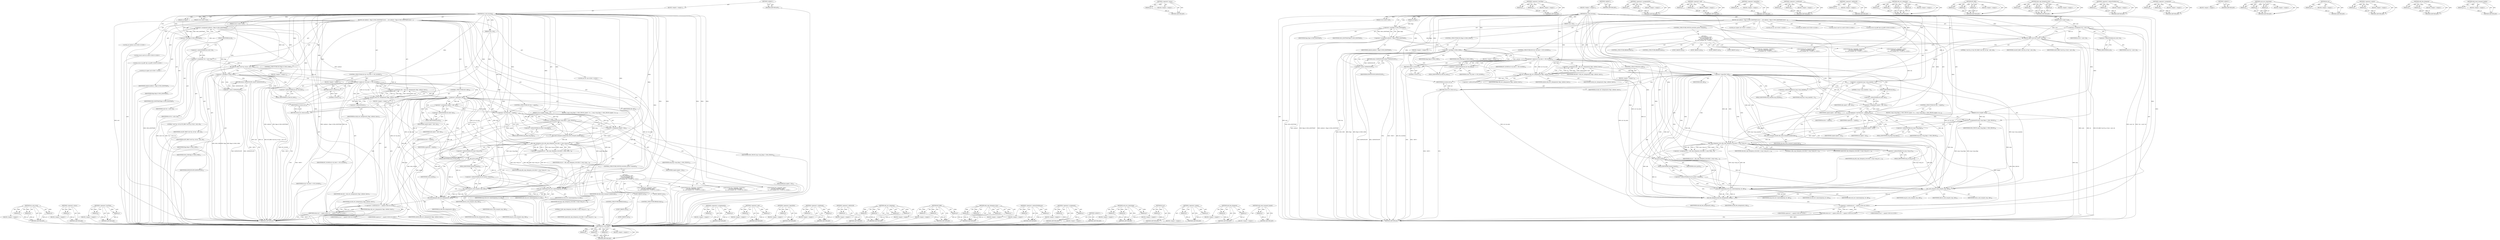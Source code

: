 digraph "skb_reset_transport_header" {
vulnerable_231 [label=<(METHOD,hci_sock_cmsg)>];
vulnerable_232 [label=<(PARAM,p1)>];
vulnerable_233 [label=<(PARAM,p2)>];
vulnerable_234 [label=<(PARAM,p3)>];
vulnerable_235 [label=<(BLOCK,&lt;empty&gt;,&lt;empty&gt;)>];
vulnerable_236 [label=<(METHOD_RETURN,ANY)>];
vulnerable_182 [label=<(METHOD,&lt;operator&gt;.minus)>];
vulnerable_183 [label=<(PARAM,p1)>];
vulnerable_184 [label=<(BLOCK,&lt;empty&gt;,&lt;empty&gt;)>];
vulnerable_185 [label=<(METHOD_RETURN,ANY)>];
vulnerable_206 [label=<(METHOD,&lt;operator&gt;.lessThan)>];
vulnerable_207 [label=<(PARAM,p1)>];
vulnerable_208 [label=<(PARAM,p2)>];
vulnerable_209 [label=<(BLOCK,&lt;empty&gt;,&lt;empty&gt;)>];
vulnerable_210 [label=<(METHOD_RETURN,ANY)>];
vulnerable_6 [label=<(METHOD,&lt;global&gt;)<SUB>1</SUB>>];
vulnerable_7 [label=<(BLOCK,&lt;empty&gt;,&lt;empty&gt;)<SUB>1</SUB>>];
vulnerable_8 [label=<(METHOD,hci_sock_recvmsg)<SUB>1</SUB>>];
vulnerable_9 [label=<(PARAM,struct kiocb *iocb)<SUB>1</SUB>>];
vulnerable_10 [label=<(PARAM,struct socket *sock)<SUB>1</SUB>>];
vulnerable_11 [label=<(PARAM,struct msghdr *msg)<SUB>2</SUB>>];
vulnerable_12 [label=<(PARAM,size_t len)<SUB>2</SUB>>];
vulnerable_13 [label=<(PARAM,int flags)<SUB>2</SUB>>];
vulnerable_14 [label=<(BLOCK,{
	int noblock = flags &amp; MSG_DONTWAIT;
	struct ...,{
	int noblock = flags &amp; MSG_DONTWAIT;
	struct ...)<SUB>3</SUB>>];
vulnerable_15 [label="<(LOCAL,int noblock: int)<SUB>4</SUB>>"];
vulnerable_16 [label=<(&lt;operator&gt;.assignment,noblock = flags &amp; MSG_DONTWAIT)<SUB>4</SUB>>];
vulnerable_17 [label=<(IDENTIFIER,noblock,noblock = flags &amp; MSG_DONTWAIT)<SUB>4</SUB>>];
vulnerable_18 [label=<(&lt;operator&gt;.and,flags &amp; MSG_DONTWAIT)<SUB>4</SUB>>];
vulnerable_19 [label=<(IDENTIFIER,flags,flags &amp; MSG_DONTWAIT)<SUB>4</SUB>>];
vulnerable_20 [label=<(IDENTIFIER,MSG_DONTWAIT,flags &amp; MSG_DONTWAIT)<SUB>4</SUB>>];
vulnerable_21 [label="<(LOCAL,struct sock* sk: sock*)<SUB>5</SUB>>"];
vulnerable_22 [label=<(&lt;operator&gt;.assignment,*sk = sock-&gt;sk)<SUB>5</SUB>>];
vulnerable_23 [label=<(IDENTIFIER,sk,*sk = sock-&gt;sk)<SUB>5</SUB>>];
vulnerable_24 [label=<(&lt;operator&gt;.indirectFieldAccess,sock-&gt;sk)<SUB>5</SUB>>];
vulnerable_25 [label=<(IDENTIFIER,sock,*sk = sock-&gt;sk)<SUB>5</SUB>>];
vulnerable_26 [label=<(FIELD_IDENTIFIER,sk,sk)<SUB>5</SUB>>];
vulnerable_27 [label="<(LOCAL,struct sk_buff* skb: sk_buff*)<SUB>6</SUB>>"];
vulnerable_28 [label="<(LOCAL,int copied: int)<SUB>7</SUB>>"];
vulnerable_29 [label="<(LOCAL,int err: int)<SUB>7</SUB>>"];
vulnerable_30 [label=<(BT_DBG,BT_DBG(&quot;sock %p, sk %p&quot;, sock, sk))<SUB>9</SUB>>];
vulnerable_31 [label=<(LITERAL,&quot;sock %p, sk %p&quot;,BT_DBG(&quot;sock %p, sk %p&quot;, sock, sk))<SUB>9</SUB>>];
vulnerable_32 [label=<(IDENTIFIER,sock,BT_DBG(&quot;sock %p, sk %p&quot;, sock, sk))<SUB>9</SUB>>];
vulnerable_33 [label=<(IDENTIFIER,sk,BT_DBG(&quot;sock %p, sk %p&quot;, sock, sk))<SUB>9</SUB>>];
vulnerable_34 [label=<(CONTROL_STRUCTURE,IF,if (flags &amp; (MSG_OOB)))<SUB>11</SUB>>];
vulnerable_35 [label=<(&lt;operator&gt;.and,flags &amp; (MSG_OOB))<SUB>11</SUB>>];
vulnerable_36 [label=<(IDENTIFIER,flags,flags &amp; (MSG_OOB))<SUB>11</SUB>>];
vulnerable_37 [label=<(IDENTIFIER,MSG_OOB,flags &amp; (MSG_OOB))<SUB>11</SUB>>];
vulnerable_38 [label=<(BLOCK,&lt;empty&gt;,&lt;empty&gt;)<SUB>12</SUB>>];
vulnerable_39 [label=<(RETURN,return -EOPNOTSUPP;,return -EOPNOTSUPP;)<SUB>12</SUB>>];
vulnerable_40 [label=<(&lt;operator&gt;.minus,-EOPNOTSUPP)<SUB>12</SUB>>];
vulnerable_41 [label=<(IDENTIFIER,EOPNOTSUPP,-EOPNOTSUPP)<SUB>12</SUB>>];
vulnerable_42 [label=<(CONTROL_STRUCTURE,IF,if (sk-&gt;sk_state == BT_CLOSED))<SUB>14</SUB>>];
vulnerable_43 [label=<(&lt;operator&gt;.equals,sk-&gt;sk_state == BT_CLOSED)<SUB>14</SUB>>];
vulnerable_44 [label=<(&lt;operator&gt;.indirectFieldAccess,sk-&gt;sk_state)<SUB>14</SUB>>];
vulnerable_45 [label=<(IDENTIFIER,sk,sk-&gt;sk_state == BT_CLOSED)<SUB>14</SUB>>];
vulnerable_46 [label=<(FIELD_IDENTIFIER,sk_state,sk_state)<SUB>14</SUB>>];
vulnerable_47 [label=<(IDENTIFIER,BT_CLOSED,sk-&gt;sk_state == BT_CLOSED)<SUB>14</SUB>>];
vulnerable_48 [label=<(BLOCK,&lt;empty&gt;,&lt;empty&gt;)<SUB>15</SUB>>];
vulnerable_49 [label=<(RETURN,return 0;,return 0;)<SUB>15</SUB>>];
vulnerable_50 [label=<(LITERAL,0,return 0;)<SUB>15</SUB>>];
vulnerable_51 [label=<(&lt;operator&gt;.assignment,skb = skb_recv_datagram(sk, flags, noblock, &amp;err))<SUB>17</SUB>>];
vulnerable_52 [label=<(IDENTIFIER,skb,skb = skb_recv_datagram(sk, flags, noblock, &amp;err))<SUB>17</SUB>>];
vulnerable_53 [label=<(skb_recv_datagram,skb_recv_datagram(sk, flags, noblock, &amp;err))<SUB>17</SUB>>];
vulnerable_54 [label=<(IDENTIFIER,sk,skb_recv_datagram(sk, flags, noblock, &amp;err))<SUB>17</SUB>>];
vulnerable_55 [label=<(IDENTIFIER,flags,skb_recv_datagram(sk, flags, noblock, &amp;err))<SUB>17</SUB>>];
vulnerable_56 [label=<(IDENTIFIER,noblock,skb_recv_datagram(sk, flags, noblock, &amp;err))<SUB>17</SUB>>];
vulnerable_57 [label=<(&lt;operator&gt;.addressOf,&amp;err)<SUB>17</SUB>>];
vulnerable_58 [label=<(IDENTIFIER,err,skb_recv_datagram(sk, flags, noblock, &amp;err))<SUB>17</SUB>>];
vulnerable_59 [label=<(CONTROL_STRUCTURE,IF,if (!skb))<SUB>18</SUB>>];
vulnerable_60 [label=<(&lt;operator&gt;.logicalNot,!skb)<SUB>18</SUB>>];
vulnerable_61 [label=<(IDENTIFIER,skb,!skb)<SUB>18</SUB>>];
vulnerable_62 [label=<(BLOCK,&lt;empty&gt;,&lt;empty&gt;)<SUB>19</SUB>>];
vulnerable_63 [label=<(RETURN,return err;,return err;)<SUB>19</SUB>>];
vulnerable_64 [label=<(IDENTIFIER,err,return err;)<SUB>19</SUB>>];
vulnerable_65 [label=<(&lt;operator&gt;.assignment,msg-&gt;msg_namelen = 0)<SUB>21</SUB>>];
vulnerable_66 [label=<(&lt;operator&gt;.indirectFieldAccess,msg-&gt;msg_namelen)<SUB>21</SUB>>];
vulnerable_67 [label=<(IDENTIFIER,msg,msg-&gt;msg_namelen = 0)<SUB>21</SUB>>];
vulnerable_68 [label=<(FIELD_IDENTIFIER,msg_namelen,msg_namelen)<SUB>21</SUB>>];
vulnerable_69 [label=<(LITERAL,0,msg-&gt;msg_namelen = 0)<SUB>21</SUB>>];
vulnerable_70 [label=<(&lt;operator&gt;.assignment,copied = skb-&gt;len)<SUB>22</SUB>>];
vulnerable_71 [label=<(IDENTIFIER,copied,copied = skb-&gt;len)<SUB>22</SUB>>];
vulnerable_72 [label=<(&lt;operator&gt;.indirectFieldAccess,skb-&gt;len)<SUB>22</SUB>>];
vulnerable_73 [label=<(IDENTIFIER,skb,copied = skb-&gt;len)<SUB>22</SUB>>];
vulnerable_74 [label=<(FIELD_IDENTIFIER,len,len)<SUB>22</SUB>>];
vulnerable_75 [label=<(CONTROL_STRUCTURE,IF,if (len &lt; copied))<SUB>23</SUB>>];
vulnerable_76 [label=<(&lt;operator&gt;.lessThan,len &lt; copied)<SUB>23</SUB>>];
vulnerable_77 [label=<(IDENTIFIER,len,len &lt; copied)<SUB>23</SUB>>];
vulnerable_78 [label=<(IDENTIFIER,copied,len &lt; copied)<SUB>23</SUB>>];
vulnerable_79 [label=<(BLOCK,{
 		msg-&gt;msg_flags |= MSG_TRUNC;
		copied = le...,{
 		msg-&gt;msg_flags |= MSG_TRUNC;
		copied = le...)<SUB>23</SUB>>];
vulnerable_80 [label=<(&lt;operators&gt;.assignmentOr,msg-&gt;msg_flags |= MSG_TRUNC)<SUB>24</SUB>>];
vulnerable_81 [label=<(&lt;operator&gt;.indirectFieldAccess,msg-&gt;msg_flags)<SUB>24</SUB>>];
vulnerable_82 [label=<(IDENTIFIER,msg,msg-&gt;msg_flags |= MSG_TRUNC)<SUB>24</SUB>>];
vulnerable_83 [label=<(FIELD_IDENTIFIER,msg_flags,msg_flags)<SUB>24</SUB>>];
vulnerable_84 [label=<(IDENTIFIER,MSG_TRUNC,msg-&gt;msg_flags |= MSG_TRUNC)<SUB>24</SUB>>];
vulnerable_85 [label=<(&lt;operator&gt;.assignment,copied = len)<SUB>25</SUB>>];
vulnerable_86 [label=<(IDENTIFIER,copied,copied = len)<SUB>25</SUB>>];
vulnerable_87 [label=<(IDENTIFIER,len,copied = len)<SUB>25</SUB>>];
vulnerable_88 [label=<(skb_reset_transport_header,skb_reset_transport_header(skb))<SUB>28</SUB>>];
vulnerable_89 [label=<(IDENTIFIER,skb,skb_reset_transport_header(skb))<SUB>28</SUB>>];
vulnerable_90 [label=<(&lt;operator&gt;.assignment,err = skb_copy_datagram_iovec(skb, 0, msg-&gt;msg_...)<SUB>29</SUB>>];
vulnerable_91 [label=<(IDENTIFIER,err,err = skb_copy_datagram_iovec(skb, 0, msg-&gt;msg_...)<SUB>29</SUB>>];
vulnerable_92 [label=<(skb_copy_datagram_iovec,skb_copy_datagram_iovec(skb, 0, msg-&gt;msg_iov, c...)<SUB>29</SUB>>];
vulnerable_93 [label=<(IDENTIFIER,skb,skb_copy_datagram_iovec(skb, 0, msg-&gt;msg_iov, c...)<SUB>29</SUB>>];
vulnerable_94 [label=<(LITERAL,0,skb_copy_datagram_iovec(skb, 0, msg-&gt;msg_iov, c...)<SUB>29</SUB>>];
vulnerable_95 [label=<(&lt;operator&gt;.indirectFieldAccess,msg-&gt;msg_iov)<SUB>29</SUB>>];
vulnerable_96 [label=<(IDENTIFIER,msg,skb_copy_datagram_iovec(skb, 0, msg-&gt;msg_iov, c...)<SUB>29</SUB>>];
vulnerable_97 [label=<(FIELD_IDENTIFIER,msg_iov,msg_iov)<SUB>29</SUB>>];
vulnerable_98 [label=<(IDENTIFIER,copied,skb_copy_datagram_iovec(skb, 0, msg-&gt;msg_iov, c...)<SUB>29</SUB>>];
vulnerable_99 [label=<(CONTROL_STRUCTURE,SWITCH,switch(hci_pi(sk)-&gt;channel))<SUB>31</SUB>>];
vulnerable_100 [label=<(&lt;operator&gt;.indirectFieldAccess,hci_pi(sk)-&gt;channel)<SUB>31</SUB>>];
vulnerable_101 [label=<(hci_pi,hci_pi(sk))<SUB>31</SUB>>];
vulnerable_102 [label=<(IDENTIFIER,sk,hci_pi(sk))<SUB>31</SUB>>];
vulnerable_103 [label=<(FIELD_IDENTIFIER,channel,channel)<SUB>31</SUB>>];
vulnerable_104 [label="<(BLOCK,{
	case HCI_CHANNEL_RAW:
		hci_sock_cmsg(sk, ms...,{
	case HCI_CHANNEL_RAW:
		hci_sock_cmsg(sk, ms...)<SUB>31</SUB>>"];
vulnerable_105 [label=<(JUMP_TARGET,case)<SUB>32</SUB>>];
vulnerable_106 [label="<(IDENTIFIER,HCI_CHANNEL_RAW,{
	case HCI_CHANNEL_RAW:
		hci_sock_cmsg(sk, ms...)<SUB>32</SUB>>"];
vulnerable_107 [label=<(hci_sock_cmsg,hci_sock_cmsg(sk, msg, skb))<SUB>33</SUB>>];
vulnerable_108 [label=<(IDENTIFIER,sk,hci_sock_cmsg(sk, msg, skb))<SUB>33</SUB>>];
vulnerable_109 [label=<(IDENTIFIER,msg,hci_sock_cmsg(sk, msg, skb))<SUB>33</SUB>>];
vulnerable_110 [label=<(IDENTIFIER,skb,hci_sock_cmsg(sk, msg, skb))<SUB>33</SUB>>];
vulnerable_111 [label=<(CONTROL_STRUCTURE,BREAK,break;)<SUB>34</SUB>>];
vulnerable_112 [label=<(JUMP_TARGET,case)<SUB>35</SUB>>];
vulnerable_113 [label="<(IDENTIFIER,HCI_CHANNEL_USER,{
	case HCI_CHANNEL_RAW:
		hci_sock_cmsg(sk, ms...)<SUB>35</SUB>>"];
vulnerable_114 [label=<(JUMP_TARGET,case)<SUB>36</SUB>>];
vulnerable_115 [label="<(IDENTIFIER,HCI_CHANNEL_CONTROL,{
	case HCI_CHANNEL_RAW:
		hci_sock_cmsg(sk, ms...)<SUB>36</SUB>>"];
vulnerable_116 [label=<(JUMP_TARGET,case)<SUB>37</SUB>>];
vulnerable_117 [label="<(IDENTIFIER,HCI_CHANNEL_MONITOR,{
	case HCI_CHANNEL_RAW:
		hci_sock_cmsg(sk, ms...)<SUB>37</SUB>>"];
vulnerable_118 [label=<(sock_recv_timestamp,sock_recv_timestamp(msg, sk, skb))<SUB>38</SUB>>];
vulnerable_119 [label=<(IDENTIFIER,msg,sock_recv_timestamp(msg, sk, skb))<SUB>38</SUB>>];
vulnerable_120 [label=<(IDENTIFIER,sk,sock_recv_timestamp(msg, sk, skb))<SUB>38</SUB>>];
vulnerable_121 [label=<(IDENTIFIER,skb,sock_recv_timestamp(msg, sk, skb))<SUB>38</SUB>>];
vulnerable_122 [label=<(CONTROL_STRUCTURE,BREAK,break;)<SUB>39</SUB>>];
vulnerable_123 [label=<(skb_free_datagram,skb_free_datagram(sk, skb))<SUB>42</SUB>>];
vulnerable_124 [label=<(IDENTIFIER,sk,skb_free_datagram(sk, skb))<SUB>42</SUB>>];
vulnerable_125 [label=<(IDENTIFIER,skb,skb_free_datagram(sk, skb))<SUB>42</SUB>>];
vulnerable_126 [label="<(RETURN,return err ? : copied;,return err ? : copied;)<SUB>44</SUB>>"];
vulnerable_127 [label="<(&lt;operator&gt;.conditional,err ? : copied)<SUB>44</SUB>>"];
vulnerable_128 [label="<(IDENTIFIER,err,err ? : copied)<SUB>44</SUB>>"];
vulnerable_129 [label="<(IDENTIFIER,copied,err ? : copied)<SUB>44</SUB>>"];
vulnerable_130 [label=<(METHOD_RETURN,int)<SUB>1</SUB>>];
vulnerable_132 [label=<(METHOD_RETURN,ANY)<SUB>1</SUB>>];
vulnerable_211 [label=<(METHOD,&lt;operators&gt;.assignmentOr)>];
vulnerable_212 [label=<(PARAM,p1)>];
vulnerable_213 [label=<(PARAM,p2)>];
vulnerable_214 [label=<(BLOCK,&lt;empty&gt;,&lt;empty&gt;)>];
vulnerable_215 [label=<(METHOD_RETURN,ANY)>];
vulnerable_166 [label=<(METHOD,&lt;operator&gt;.and)>];
vulnerable_167 [label=<(PARAM,p1)>];
vulnerable_168 [label=<(PARAM,p2)>];
vulnerable_169 [label=<(BLOCK,&lt;empty&gt;,&lt;empty&gt;)>];
vulnerable_170 [label=<(METHOD_RETURN,ANY)>];
vulnerable_202 [label=<(METHOD,&lt;operator&gt;.logicalNot)>];
vulnerable_203 [label=<(PARAM,p1)>];
vulnerable_204 [label=<(BLOCK,&lt;empty&gt;,&lt;empty&gt;)>];
vulnerable_205 [label=<(METHOD_RETURN,ANY)>];
vulnerable_248 [label=<(METHOD,&lt;operator&gt;.conditional)>];
vulnerable_249 [label=<(PARAM,p1)>];
vulnerable_250 [label=<(PARAM,p2)>];
vulnerable_251 [label=<(BLOCK,&lt;empty&gt;,&lt;empty&gt;)>];
vulnerable_252 [label=<(METHOD_RETURN,ANY)>];
vulnerable_198 [label=<(METHOD,&lt;operator&gt;.addressOf)>];
vulnerable_199 [label=<(PARAM,p1)>];
vulnerable_200 [label=<(BLOCK,&lt;empty&gt;,&lt;empty&gt;)>];
vulnerable_201 [label=<(METHOD_RETURN,ANY)>];
vulnerable_191 [label=<(METHOD,skb_recv_datagram)>];
vulnerable_192 [label=<(PARAM,p1)>];
vulnerable_193 [label=<(PARAM,p2)>];
vulnerable_194 [label=<(PARAM,p3)>];
vulnerable_195 [label=<(PARAM,p4)>];
vulnerable_196 [label=<(BLOCK,&lt;empty&gt;,&lt;empty&gt;)>];
vulnerable_197 [label=<(METHOD_RETURN,ANY)>];
vulnerable_176 [label=<(METHOD,BT_DBG)>];
vulnerable_177 [label=<(PARAM,p1)>];
vulnerable_178 [label=<(PARAM,p2)>];
vulnerable_179 [label=<(PARAM,p3)>];
vulnerable_180 [label=<(BLOCK,&lt;empty&gt;,&lt;empty&gt;)>];
vulnerable_181 [label=<(METHOD_RETURN,ANY)>];
vulnerable_220 [label=<(METHOD,skb_copy_datagram_iovec)>];
vulnerable_221 [label=<(PARAM,p1)>];
vulnerable_222 [label=<(PARAM,p2)>];
vulnerable_223 [label=<(PARAM,p3)>];
vulnerable_224 [label=<(PARAM,p4)>];
vulnerable_225 [label=<(BLOCK,&lt;empty&gt;,&lt;empty&gt;)>];
vulnerable_226 [label=<(METHOD_RETURN,ANY)>];
vulnerable_171 [label=<(METHOD,&lt;operator&gt;.indirectFieldAccess)>];
vulnerable_172 [label=<(PARAM,p1)>];
vulnerable_173 [label=<(PARAM,p2)>];
vulnerable_174 [label=<(BLOCK,&lt;empty&gt;,&lt;empty&gt;)>];
vulnerable_175 [label=<(METHOD_RETURN,ANY)>];
vulnerable_161 [label=<(METHOD,&lt;operator&gt;.assignment)>];
vulnerable_162 [label=<(PARAM,p1)>];
vulnerable_163 [label=<(PARAM,p2)>];
vulnerable_164 [label=<(BLOCK,&lt;empty&gt;,&lt;empty&gt;)>];
vulnerable_165 [label=<(METHOD_RETURN,ANY)>];
vulnerable_155 [label=<(METHOD,&lt;global&gt;)<SUB>1</SUB>>];
vulnerable_156 [label=<(BLOCK,&lt;empty&gt;,&lt;empty&gt;)>];
vulnerable_157 [label=<(METHOD_RETURN,ANY)>];
vulnerable_237 [label=<(METHOD,sock_recv_timestamp)>];
vulnerable_238 [label=<(PARAM,p1)>];
vulnerable_239 [label=<(PARAM,p2)>];
vulnerable_240 [label=<(PARAM,p3)>];
vulnerable_241 [label=<(BLOCK,&lt;empty&gt;,&lt;empty&gt;)>];
vulnerable_242 [label=<(METHOD_RETURN,ANY)>];
vulnerable_227 [label=<(METHOD,hci_pi)>];
vulnerable_228 [label=<(PARAM,p1)>];
vulnerable_229 [label=<(BLOCK,&lt;empty&gt;,&lt;empty&gt;)>];
vulnerable_230 [label=<(METHOD_RETURN,ANY)>];
vulnerable_186 [label=<(METHOD,&lt;operator&gt;.equals)>];
vulnerable_187 [label=<(PARAM,p1)>];
vulnerable_188 [label=<(PARAM,p2)>];
vulnerable_189 [label=<(BLOCK,&lt;empty&gt;,&lt;empty&gt;)>];
vulnerable_190 [label=<(METHOD_RETURN,ANY)>];
vulnerable_243 [label=<(METHOD,skb_free_datagram)>];
vulnerable_244 [label=<(PARAM,p1)>];
vulnerable_245 [label=<(PARAM,p2)>];
vulnerable_246 [label=<(BLOCK,&lt;empty&gt;,&lt;empty&gt;)>];
vulnerable_247 [label=<(METHOD_RETURN,ANY)>];
vulnerable_216 [label=<(METHOD,skb_reset_transport_header)>];
vulnerable_217 [label=<(PARAM,p1)>];
vulnerable_218 [label=<(BLOCK,&lt;empty&gt;,&lt;empty&gt;)>];
vulnerable_219 [label=<(METHOD_RETURN,ANY)>];
fixed_226 [label=<(METHOD,hci_sock_cmsg)>];
fixed_227 [label=<(PARAM,p1)>];
fixed_228 [label=<(PARAM,p2)>];
fixed_229 [label=<(PARAM,p3)>];
fixed_230 [label=<(BLOCK,&lt;empty&gt;,&lt;empty&gt;)>];
fixed_231 [label=<(METHOD_RETURN,ANY)>];
fixed_177 [label=<(METHOD,&lt;operator&gt;.minus)>];
fixed_178 [label=<(PARAM,p1)>];
fixed_179 [label=<(BLOCK,&lt;empty&gt;,&lt;empty&gt;)>];
fixed_180 [label=<(METHOD_RETURN,ANY)>];
fixed_201 [label=<(METHOD,&lt;operator&gt;.lessThan)>];
fixed_202 [label=<(PARAM,p1)>];
fixed_203 [label=<(PARAM,p2)>];
fixed_204 [label=<(BLOCK,&lt;empty&gt;,&lt;empty&gt;)>];
fixed_205 [label=<(METHOD_RETURN,ANY)>];
fixed_6 [label=<(METHOD,&lt;global&gt;)<SUB>1</SUB>>];
fixed_7 [label=<(BLOCK,&lt;empty&gt;,&lt;empty&gt;)<SUB>1</SUB>>];
fixed_8 [label=<(METHOD,hci_sock_recvmsg)<SUB>1</SUB>>];
fixed_9 [label=<(PARAM,struct kiocb *iocb)<SUB>1</SUB>>];
fixed_10 [label=<(PARAM,struct socket *sock)<SUB>1</SUB>>];
fixed_11 [label=<(PARAM,struct msghdr *msg)<SUB>2</SUB>>];
fixed_12 [label=<(PARAM,size_t len)<SUB>2</SUB>>];
fixed_13 [label=<(PARAM,int flags)<SUB>2</SUB>>];
fixed_14 [label=<(BLOCK,{
	int noblock = flags &amp; MSG_DONTWAIT;
	struct ...,{
	int noblock = flags &amp; MSG_DONTWAIT;
	struct ...)<SUB>3</SUB>>];
fixed_15 [label="<(LOCAL,int noblock: int)<SUB>4</SUB>>"];
fixed_16 [label=<(&lt;operator&gt;.assignment,noblock = flags &amp; MSG_DONTWAIT)<SUB>4</SUB>>];
fixed_17 [label=<(IDENTIFIER,noblock,noblock = flags &amp; MSG_DONTWAIT)<SUB>4</SUB>>];
fixed_18 [label=<(&lt;operator&gt;.and,flags &amp; MSG_DONTWAIT)<SUB>4</SUB>>];
fixed_19 [label=<(IDENTIFIER,flags,flags &amp; MSG_DONTWAIT)<SUB>4</SUB>>];
fixed_20 [label=<(IDENTIFIER,MSG_DONTWAIT,flags &amp; MSG_DONTWAIT)<SUB>4</SUB>>];
fixed_21 [label="<(LOCAL,struct sock* sk: sock*)<SUB>5</SUB>>"];
fixed_22 [label=<(&lt;operator&gt;.assignment,*sk = sock-&gt;sk)<SUB>5</SUB>>];
fixed_23 [label=<(IDENTIFIER,sk,*sk = sock-&gt;sk)<SUB>5</SUB>>];
fixed_24 [label=<(&lt;operator&gt;.indirectFieldAccess,sock-&gt;sk)<SUB>5</SUB>>];
fixed_25 [label=<(IDENTIFIER,sock,*sk = sock-&gt;sk)<SUB>5</SUB>>];
fixed_26 [label=<(FIELD_IDENTIFIER,sk,sk)<SUB>5</SUB>>];
fixed_27 [label="<(LOCAL,struct sk_buff* skb: sk_buff*)<SUB>6</SUB>>"];
fixed_28 [label="<(LOCAL,int copied: int)<SUB>7</SUB>>"];
fixed_29 [label="<(LOCAL,int err: int)<SUB>7</SUB>>"];
fixed_30 [label=<(BT_DBG,BT_DBG(&quot;sock %p, sk %p&quot;, sock, sk))<SUB>9</SUB>>];
fixed_31 [label=<(LITERAL,&quot;sock %p, sk %p&quot;,BT_DBG(&quot;sock %p, sk %p&quot;, sock, sk))<SUB>9</SUB>>];
fixed_32 [label=<(IDENTIFIER,sock,BT_DBG(&quot;sock %p, sk %p&quot;, sock, sk))<SUB>9</SUB>>];
fixed_33 [label=<(IDENTIFIER,sk,BT_DBG(&quot;sock %p, sk %p&quot;, sock, sk))<SUB>9</SUB>>];
fixed_34 [label=<(CONTROL_STRUCTURE,IF,if (flags &amp; (MSG_OOB)))<SUB>11</SUB>>];
fixed_35 [label=<(&lt;operator&gt;.and,flags &amp; (MSG_OOB))<SUB>11</SUB>>];
fixed_36 [label=<(IDENTIFIER,flags,flags &amp; (MSG_OOB))<SUB>11</SUB>>];
fixed_37 [label=<(IDENTIFIER,MSG_OOB,flags &amp; (MSG_OOB))<SUB>11</SUB>>];
fixed_38 [label=<(BLOCK,&lt;empty&gt;,&lt;empty&gt;)<SUB>12</SUB>>];
fixed_39 [label=<(RETURN,return -EOPNOTSUPP;,return -EOPNOTSUPP;)<SUB>12</SUB>>];
fixed_40 [label=<(&lt;operator&gt;.minus,-EOPNOTSUPP)<SUB>12</SUB>>];
fixed_41 [label=<(IDENTIFIER,EOPNOTSUPP,-EOPNOTSUPP)<SUB>12</SUB>>];
fixed_42 [label=<(CONTROL_STRUCTURE,IF,if (sk-&gt;sk_state == BT_CLOSED))<SUB>14</SUB>>];
fixed_43 [label=<(&lt;operator&gt;.equals,sk-&gt;sk_state == BT_CLOSED)<SUB>14</SUB>>];
fixed_44 [label=<(&lt;operator&gt;.indirectFieldAccess,sk-&gt;sk_state)<SUB>14</SUB>>];
fixed_45 [label=<(IDENTIFIER,sk,sk-&gt;sk_state == BT_CLOSED)<SUB>14</SUB>>];
fixed_46 [label=<(FIELD_IDENTIFIER,sk_state,sk_state)<SUB>14</SUB>>];
fixed_47 [label=<(IDENTIFIER,BT_CLOSED,sk-&gt;sk_state == BT_CLOSED)<SUB>14</SUB>>];
fixed_48 [label=<(BLOCK,&lt;empty&gt;,&lt;empty&gt;)<SUB>15</SUB>>];
fixed_49 [label=<(RETURN,return 0;,return 0;)<SUB>15</SUB>>];
fixed_50 [label=<(LITERAL,0,return 0;)<SUB>15</SUB>>];
fixed_51 [label=<(&lt;operator&gt;.assignment,skb = skb_recv_datagram(sk, flags, noblock, &amp;err))<SUB>17</SUB>>];
fixed_52 [label=<(IDENTIFIER,skb,skb = skb_recv_datagram(sk, flags, noblock, &amp;err))<SUB>17</SUB>>];
fixed_53 [label=<(skb_recv_datagram,skb_recv_datagram(sk, flags, noblock, &amp;err))<SUB>17</SUB>>];
fixed_54 [label=<(IDENTIFIER,sk,skb_recv_datagram(sk, flags, noblock, &amp;err))<SUB>17</SUB>>];
fixed_55 [label=<(IDENTIFIER,flags,skb_recv_datagram(sk, flags, noblock, &amp;err))<SUB>17</SUB>>];
fixed_56 [label=<(IDENTIFIER,noblock,skb_recv_datagram(sk, flags, noblock, &amp;err))<SUB>17</SUB>>];
fixed_57 [label=<(&lt;operator&gt;.addressOf,&amp;err)<SUB>17</SUB>>];
fixed_58 [label=<(IDENTIFIER,err,skb_recv_datagram(sk, flags, noblock, &amp;err))<SUB>17</SUB>>];
fixed_59 [label=<(CONTROL_STRUCTURE,IF,if (!skb))<SUB>18</SUB>>];
fixed_60 [label=<(&lt;operator&gt;.logicalNot,!skb)<SUB>18</SUB>>];
fixed_61 [label=<(IDENTIFIER,skb,!skb)<SUB>18</SUB>>];
fixed_62 [label=<(BLOCK,&lt;empty&gt;,&lt;empty&gt;)<SUB>19</SUB>>];
fixed_63 [label=<(RETURN,return err;,return err;)<SUB>19</SUB>>];
fixed_64 [label=<(IDENTIFIER,err,return err;)<SUB>19</SUB>>];
fixed_65 [label=<(&lt;operator&gt;.assignment,copied = skb-&gt;len)<SUB>21</SUB>>];
fixed_66 [label=<(IDENTIFIER,copied,copied = skb-&gt;len)<SUB>21</SUB>>];
fixed_67 [label=<(&lt;operator&gt;.indirectFieldAccess,skb-&gt;len)<SUB>21</SUB>>];
fixed_68 [label=<(IDENTIFIER,skb,copied = skb-&gt;len)<SUB>21</SUB>>];
fixed_69 [label=<(FIELD_IDENTIFIER,len,len)<SUB>21</SUB>>];
fixed_70 [label=<(CONTROL_STRUCTURE,IF,if (len &lt; copied))<SUB>22</SUB>>];
fixed_71 [label=<(&lt;operator&gt;.lessThan,len &lt; copied)<SUB>22</SUB>>];
fixed_72 [label=<(IDENTIFIER,len,len &lt; copied)<SUB>22</SUB>>];
fixed_73 [label=<(IDENTIFIER,copied,len &lt; copied)<SUB>22</SUB>>];
fixed_74 [label=<(BLOCK,{
 		msg-&gt;msg_flags |= MSG_TRUNC;
		copied = le...,{
 		msg-&gt;msg_flags |= MSG_TRUNC;
		copied = le...)<SUB>22</SUB>>];
fixed_75 [label=<(&lt;operators&gt;.assignmentOr,msg-&gt;msg_flags |= MSG_TRUNC)<SUB>23</SUB>>];
fixed_76 [label=<(&lt;operator&gt;.indirectFieldAccess,msg-&gt;msg_flags)<SUB>23</SUB>>];
fixed_77 [label=<(IDENTIFIER,msg,msg-&gt;msg_flags |= MSG_TRUNC)<SUB>23</SUB>>];
fixed_78 [label=<(FIELD_IDENTIFIER,msg_flags,msg_flags)<SUB>23</SUB>>];
fixed_79 [label=<(IDENTIFIER,MSG_TRUNC,msg-&gt;msg_flags |= MSG_TRUNC)<SUB>23</SUB>>];
fixed_80 [label=<(&lt;operator&gt;.assignment,copied = len)<SUB>24</SUB>>];
fixed_81 [label=<(IDENTIFIER,copied,copied = len)<SUB>24</SUB>>];
fixed_82 [label=<(IDENTIFIER,len,copied = len)<SUB>24</SUB>>];
fixed_83 [label=<(skb_reset_transport_header,skb_reset_transport_header(skb))<SUB>27</SUB>>];
fixed_84 [label=<(IDENTIFIER,skb,skb_reset_transport_header(skb))<SUB>27</SUB>>];
fixed_85 [label=<(&lt;operator&gt;.assignment,err = skb_copy_datagram_iovec(skb, 0, msg-&gt;msg_...)<SUB>28</SUB>>];
fixed_86 [label=<(IDENTIFIER,err,err = skb_copy_datagram_iovec(skb, 0, msg-&gt;msg_...)<SUB>28</SUB>>];
fixed_87 [label=<(skb_copy_datagram_iovec,skb_copy_datagram_iovec(skb, 0, msg-&gt;msg_iov, c...)<SUB>28</SUB>>];
fixed_88 [label=<(IDENTIFIER,skb,skb_copy_datagram_iovec(skb, 0, msg-&gt;msg_iov, c...)<SUB>28</SUB>>];
fixed_89 [label=<(LITERAL,0,skb_copy_datagram_iovec(skb, 0, msg-&gt;msg_iov, c...)<SUB>28</SUB>>];
fixed_90 [label=<(&lt;operator&gt;.indirectFieldAccess,msg-&gt;msg_iov)<SUB>28</SUB>>];
fixed_91 [label=<(IDENTIFIER,msg,skb_copy_datagram_iovec(skb, 0, msg-&gt;msg_iov, c...)<SUB>28</SUB>>];
fixed_92 [label=<(FIELD_IDENTIFIER,msg_iov,msg_iov)<SUB>28</SUB>>];
fixed_93 [label=<(IDENTIFIER,copied,skb_copy_datagram_iovec(skb, 0, msg-&gt;msg_iov, c...)<SUB>28</SUB>>];
fixed_94 [label=<(CONTROL_STRUCTURE,SWITCH,switch(hci_pi(sk)-&gt;channel))<SUB>30</SUB>>];
fixed_95 [label=<(&lt;operator&gt;.indirectFieldAccess,hci_pi(sk)-&gt;channel)<SUB>30</SUB>>];
fixed_96 [label=<(hci_pi,hci_pi(sk))<SUB>30</SUB>>];
fixed_97 [label=<(IDENTIFIER,sk,hci_pi(sk))<SUB>30</SUB>>];
fixed_98 [label=<(FIELD_IDENTIFIER,channel,channel)<SUB>30</SUB>>];
fixed_99 [label="<(BLOCK,{
	case HCI_CHANNEL_RAW:
		hci_sock_cmsg(sk, ms...,{
	case HCI_CHANNEL_RAW:
		hci_sock_cmsg(sk, ms...)<SUB>30</SUB>>"];
fixed_100 [label=<(JUMP_TARGET,case)<SUB>31</SUB>>];
fixed_101 [label="<(IDENTIFIER,HCI_CHANNEL_RAW,{
	case HCI_CHANNEL_RAW:
		hci_sock_cmsg(sk, ms...)<SUB>31</SUB>>"];
fixed_102 [label=<(hci_sock_cmsg,hci_sock_cmsg(sk, msg, skb))<SUB>32</SUB>>];
fixed_103 [label=<(IDENTIFIER,sk,hci_sock_cmsg(sk, msg, skb))<SUB>32</SUB>>];
fixed_104 [label=<(IDENTIFIER,msg,hci_sock_cmsg(sk, msg, skb))<SUB>32</SUB>>];
fixed_105 [label=<(IDENTIFIER,skb,hci_sock_cmsg(sk, msg, skb))<SUB>32</SUB>>];
fixed_106 [label=<(CONTROL_STRUCTURE,BREAK,break;)<SUB>33</SUB>>];
fixed_107 [label=<(JUMP_TARGET,case)<SUB>34</SUB>>];
fixed_108 [label="<(IDENTIFIER,HCI_CHANNEL_USER,{
	case HCI_CHANNEL_RAW:
		hci_sock_cmsg(sk, ms...)<SUB>34</SUB>>"];
fixed_109 [label=<(JUMP_TARGET,case)<SUB>35</SUB>>];
fixed_110 [label="<(IDENTIFIER,HCI_CHANNEL_CONTROL,{
	case HCI_CHANNEL_RAW:
		hci_sock_cmsg(sk, ms...)<SUB>35</SUB>>"];
fixed_111 [label=<(JUMP_TARGET,case)<SUB>36</SUB>>];
fixed_112 [label="<(IDENTIFIER,HCI_CHANNEL_MONITOR,{
	case HCI_CHANNEL_RAW:
		hci_sock_cmsg(sk, ms...)<SUB>36</SUB>>"];
fixed_113 [label=<(sock_recv_timestamp,sock_recv_timestamp(msg, sk, skb))<SUB>37</SUB>>];
fixed_114 [label=<(IDENTIFIER,msg,sock_recv_timestamp(msg, sk, skb))<SUB>37</SUB>>];
fixed_115 [label=<(IDENTIFIER,sk,sock_recv_timestamp(msg, sk, skb))<SUB>37</SUB>>];
fixed_116 [label=<(IDENTIFIER,skb,sock_recv_timestamp(msg, sk, skb))<SUB>37</SUB>>];
fixed_117 [label=<(CONTROL_STRUCTURE,BREAK,break;)<SUB>38</SUB>>];
fixed_118 [label=<(skb_free_datagram,skb_free_datagram(sk, skb))<SUB>41</SUB>>];
fixed_119 [label=<(IDENTIFIER,sk,skb_free_datagram(sk, skb))<SUB>41</SUB>>];
fixed_120 [label=<(IDENTIFIER,skb,skb_free_datagram(sk, skb))<SUB>41</SUB>>];
fixed_121 [label="<(RETURN,return err ? : copied;,return err ? : copied;)<SUB>43</SUB>>"];
fixed_122 [label="<(&lt;operator&gt;.conditional,err ? : copied)<SUB>43</SUB>>"];
fixed_123 [label="<(IDENTIFIER,err,err ? : copied)<SUB>43</SUB>>"];
fixed_124 [label="<(IDENTIFIER,copied,err ? : copied)<SUB>43</SUB>>"];
fixed_125 [label=<(METHOD_RETURN,int)<SUB>1</SUB>>];
fixed_127 [label=<(METHOD_RETURN,ANY)<SUB>1</SUB>>];
fixed_206 [label=<(METHOD,&lt;operators&gt;.assignmentOr)>];
fixed_207 [label=<(PARAM,p1)>];
fixed_208 [label=<(PARAM,p2)>];
fixed_209 [label=<(BLOCK,&lt;empty&gt;,&lt;empty&gt;)>];
fixed_210 [label=<(METHOD_RETURN,ANY)>];
fixed_161 [label=<(METHOD,&lt;operator&gt;.and)>];
fixed_162 [label=<(PARAM,p1)>];
fixed_163 [label=<(PARAM,p2)>];
fixed_164 [label=<(BLOCK,&lt;empty&gt;,&lt;empty&gt;)>];
fixed_165 [label=<(METHOD_RETURN,ANY)>];
fixed_197 [label=<(METHOD,&lt;operator&gt;.logicalNot)>];
fixed_198 [label=<(PARAM,p1)>];
fixed_199 [label=<(BLOCK,&lt;empty&gt;,&lt;empty&gt;)>];
fixed_200 [label=<(METHOD_RETURN,ANY)>];
fixed_243 [label=<(METHOD,&lt;operator&gt;.conditional)>];
fixed_244 [label=<(PARAM,p1)>];
fixed_245 [label=<(PARAM,p2)>];
fixed_246 [label=<(BLOCK,&lt;empty&gt;,&lt;empty&gt;)>];
fixed_247 [label=<(METHOD_RETURN,ANY)>];
fixed_193 [label=<(METHOD,&lt;operator&gt;.addressOf)>];
fixed_194 [label=<(PARAM,p1)>];
fixed_195 [label=<(BLOCK,&lt;empty&gt;,&lt;empty&gt;)>];
fixed_196 [label=<(METHOD_RETURN,ANY)>];
fixed_186 [label=<(METHOD,skb_recv_datagram)>];
fixed_187 [label=<(PARAM,p1)>];
fixed_188 [label=<(PARAM,p2)>];
fixed_189 [label=<(PARAM,p3)>];
fixed_190 [label=<(PARAM,p4)>];
fixed_191 [label=<(BLOCK,&lt;empty&gt;,&lt;empty&gt;)>];
fixed_192 [label=<(METHOD_RETURN,ANY)>];
fixed_171 [label=<(METHOD,BT_DBG)>];
fixed_172 [label=<(PARAM,p1)>];
fixed_173 [label=<(PARAM,p2)>];
fixed_174 [label=<(PARAM,p3)>];
fixed_175 [label=<(BLOCK,&lt;empty&gt;,&lt;empty&gt;)>];
fixed_176 [label=<(METHOD_RETURN,ANY)>];
fixed_215 [label=<(METHOD,skb_copy_datagram_iovec)>];
fixed_216 [label=<(PARAM,p1)>];
fixed_217 [label=<(PARAM,p2)>];
fixed_218 [label=<(PARAM,p3)>];
fixed_219 [label=<(PARAM,p4)>];
fixed_220 [label=<(BLOCK,&lt;empty&gt;,&lt;empty&gt;)>];
fixed_221 [label=<(METHOD_RETURN,ANY)>];
fixed_166 [label=<(METHOD,&lt;operator&gt;.indirectFieldAccess)>];
fixed_167 [label=<(PARAM,p1)>];
fixed_168 [label=<(PARAM,p2)>];
fixed_169 [label=<(BLOCK,&lt;empty&gt;,&lt;empty&gt;)>];
fixed_170 [label=<(METHOD_RETURN,ANY)>];
fixed_156 [label=<(METHOD,&lt;operator&gt;.assignment)>];
fixed_157 [label=<(PARAM,p1)>];
fixed_158 [label=<(PARAM,p2)>];
fixed_159 [label=<(BLOCK,&lt;empty&gt;,&lt;empty&gt;)>];
fixed_160 [label=<(METHOD_RETURN,ANY)>];
fixed_150 [label=<(METHOD,&lt;global&gt;)<SUB>1</SUB>>];
fixed_151 [label=<(BLOCK,&lt;empty&gt;,&lt;empty&gt;)>];
fixed_152 [label=<(METHOD_RETURN,ANY)>];
fixed_232 [label=<(METHOD,sock_recv_timestamp)>];
fixed_233 [label=<(PARAM,p1)>];
fixed_234 [label=<(PARAM,p2)>];
fixed_235 [label=<(PARAM,p3)>];
fixed_236 [label=<(BLOCK,&lt;empty&gt;,&lt;empty&gt;)>];
fixed_237 [label=<(METHOD_RETURN,ANY)>];
fixed_222 [label=<(METHOD,hci_pi)>];
fixed_223 [label=<(PARAM,p1)>];
fixed_224 [label=<(BLOCK,&lt;empty&gt;,&lt;empty&gt;)>];
fixed_225 [label=<(METHOD_RETURN,ANY)>];
fixed_181 [label=<(METHOD,&lt;operator&gt;.equals)>];
fixed_182 [label=<(PARAM,p1)>];
fixed_183 [label=<(PARAM,p2)>];
fixed_184 [label=<(BLOCK,&lt;empty&gt;,&lt;empty&gt;)>];
fixed_185 [label=<(METHOD_RETURN,ANY)>];
fixed_238 [label=<(METHOD,skb_free_datagram)>];
fixed_239 [label=<(PARAM,p1)>];
fixed_240 [label=<(PARAM,p2)>];
fixed_241 [label=<(BLOCK,&lt;empty&gt;,&lt;empty&gt;)>];
fixed_242 [label=<(METHOD_RETURN,ANY)>];
fixed_211 [label=<(METHOD,skb_reset_transport_header)>];
fixed_212 [label=<(PARAM,p1)>];
fixed_213 [label=<(BLOCK,&lt;empty&gt;,&lt;empty&gt;)>];
fixed_214 [label=<(METHOD_RETURN,ANY)>];
vulnerable_231 -> vulnerable_232  [key=0, label="AST: "];
vulnerable_231 -> vulnerable_232  [key=1, label="DDG: "];
vulnerable_231 -> vulnerable_235  [key=0, label="AST: "];
vulnerable_231 -> vulnerable_233  [key=0, label="AST: "];
vulnerable_231 -> vulnerable_233  [key=1, label="DDG: "];
vulnerable_231 -> vulnerable_236  [key=0, label="AST: "];
vulnerable_231 -> vulnerable_236  [key=1, label="CFG: "];
vulnerable_231 -> vulnerable_234  [key=0, label="AST: "];
vulnerable_231 -> vulnerable_234  [key=1, label="DDG: "];
vulnerable_232 -> vulnerable_236  [key=0, label="DDG: p1"];
vulnerable_233 -> vulnerable_236  [key=0, label="DDG: p2"];
vulnerable_234 -> vulnerable_236  [key=0, label="DDG: p3"];
vulnerable_182 -> vulnerable_183  [key=0, label="AST: "];
vulnerable_182 -> vulnerable_183  [key=1, label="DDG: "];
vulnerable_182 -> vulnerable_184  [key=0, label="AST: "];
vulnerable_182 -> vulnerable_185  [key=0, label="AST: "];
vulnerable_182 -> vulnerable_185  [key=1, label="CFG: "];
vulnerable_183 -> vulnerable_185  [key=0, label="DDG: p1"];
vulnerable_206 -> vulnerable_207  [key=0, label="AST: "];
vulnerable_206 -> vulnerable_207  [key=1, label="DDG: "];
vulnerable_206 -> vulnerable_209  [key=0, label="AST: "];
vulnerable_206 -> vulnerable_208  [key=0, label="AST: "];
vulnerable_206 -> vulnerable_208  [key=1, label="DDG: "];
vulnerable_206 -> vulnerable_210  [key=0, label="AST: "];
vulnerable_206 -> vulnerable_210  [key=1, label="CFG: "];
vulnerable_207 -> vulnerable_210  [key=0, label="DDG: p1"];
vulnerable_208 -> vulnerable_210  [key=0, label="DDG: p2"];
vulnerable_6 -> vulnerable_7  [key=0, label="AST: "];
vulnerable_6 -> vulnerable_132  [key=0, label="AST: "];
vulnerable_6 -> vulnerable_132  [key=1, label="CFG: "];
vulnerable_7 -> vulnerable_8  [key=0, label="AST: "];
vulnerable_8 -> vulnerable_9  [key=0, label="AST: "];
vulnerable_8 -> vulnerable_9  [key=1, label="DDG: "];
vulnerable_8 -> vulnerable_10  [key=0, label="AST: "];
vulnerable_8 -> vulnerable_10  [key=1, label="DDG: "];
vulnerable_8 -> vulnerable_11  [key=0, label="AST: "];
vulnerable_8 -> vulnerable_11  [key=1, label="DDG: "];
vulnerable_8 -> vulnerable_12  [key=0, label="AST: "];
vulnerable_8 -> vulnerable_12  [key=1, label="DDG: "];
vulnerable_8 -> vulnerable_13  [key=0, label="AST: "];
vulnerable_8 -> vulnerable_13  [key=1, label="DDG: "];
vulnerable_8 -> vulnerable_14  [key=0, label="AST: "];
vulnerable_8 -> vulnerable_130  [key=0, label="AST: "];
vulnerable_8 -> vulnerable_18  [key=0, label="CFG: "];
vulnerable_8 -> vulnerable_18  [key=1, label="DDG: "];
vulnerable_8 -> vulnerable_65  [key=0, label="DDG: "];
vulnerable_8 -> vulnerable_30  [key=0, label="DDG: "];
vulnerable_8 -> vulnerable_88  [key=0, label="DDG: "];
vulnerable_8 -> vulnerable_123  [key=0, label="DDG: "];
vulnerable_8 -> vulnerable_127  [key=0, label="DDG: "];
vulnerable_8 -> vulnerable_35  [key=0, label="DDG: "];
vulnerable_8 -> vulnerable_43  [key=0, label="DDG: "];
vulnerable_8 -> vulnerable_49  [key=0, label="DDG: "];
vulnerable_8 -> vulnerable_53  [key=0, label="DDG: "];
vulnerable_8 -> vulnerable_60  [key=0, label="DDG: "];
vulnerable_8 -> vulnerable_76  [key=0, label="DDG: "];
vulnerable_8 -> vulnerable_80  [key=0, label="DDG: "];
vulnerable_8 -> vulnerable_85  [key=0, label="DDG: "];
vulnerable_8 -> vulnerable_92  [key=0, label="DDG: "];
vulnerable_8 -> vulnerable_106  [key=0, label="DDG: "];
vulnerable_8 -> vulnerable_113  [key=0, label="DDG: "];
vulnerable_8 -> vulnerable_115  [key=0, label="DDG: "];
vulnerable_8 -> vulnerable_117  [key=0, label="DDG: "];
vulnerable_8 -> vulnerable_50  [key=0, label="DDG: "];
vulnerable_8 -> vulnerable_64  [key=0, label="DDG: "];
vulnerable_8 -> vulnerable_101  [key=0, label="DDG: "];
vulnerable_8 -> vulnerable_107  [key=0, label="DDG: "];
vulnerable_8 -> vulnerable_118  [key=0, label="DDG: "];
vulnerable_8 -> vulnerable_40  [key=0, label="DDG: "];
vulnerable_9 -> vulnerable_130  [key=0, label="DDG: iocb"];
vulnerable_10 -> vulnerable_22  [key=0, label="DDG: sock"];
vulnerable_10 -> vulnerable_30  [key=0, label="DDG: sock"];
vulnerable_11 -> vulnerable_130  [key=0, label="DDG: msg"];
vulnerable_11 -> vulnerable_92  [key=0, label="DDG: msg"];
vulnerable_11 -> vulnerable_80  [key=0, label="DDG: msg"];
vulnerable_11 -> vulnerable_107  [key=0, label="DDG: msg"];
vulnerable_11 -> vulnerable_118  [key=0, label="DDG: msg"];
vulnerable_12 -> vulnerable_130  [key=0, label="DDG: len"];
vulnerable_12 -> vulnerable_76  [key=0, label="DDG: len"];
vulnerable_13 -> vulnerable_18  [key=0, label="DDG: flags"];
vulnerable_14 -> vulnerable_15  [key=0, label="AST: "];
vulnerable_14 -> vulnerable_16  [key=0, label="AST: "];
vulnerable_14 -> vulnerable_21  [key=0, label="AST: "];
vulnerable_14 -> vulnerable_22  [key=0, label="AST: "];
vulnerable_14 -> vulnerable_27  [key=0, label="AST: "];
vulnerable_14 -> vulnerable_28  [key=0, label="AST: "];
vulnerable_14 -> vulnerable_29  [key=0, label="AST: "];
vulnerable_14 -> vulnerable_30  [key=0, label="AST: "];
vulnerable_14 -> vulnerable_34  [key=0, label="AST: "];
vulnerable_14 -> vulnerable_42  [key=0, label="AST: "];
vulnerable_14 -> vulnerable_51  [key=0, label="AST: "];
vulnerable_14 -> vulnerable_59  [key=0, label="AST: "];
vulnerable_14 -> vulnerable_65  [key=0, label="AST: "];
vulnerable_14 -> vulnerable_70  [key=0, label="AST: "];
vulnerable_14 -> vulnerable_75  [key=0, label="AST: "];
vulnerable_14 -> vulnerable_88  [key=0, label="AST: "];
vulnerable_14 -> vulnerable_90  [key=0, label="AST: "];
vulnerable_14 -> vulnerable_99  [key=0, label="AST: "];
vulnerable_14 -> vulnerable_123  [key=0, label="AST: "];
vulnerable_14 -> vulnerable_126  [key=0, label="AST: "];
vulnerable_16 -> vulnerable_17  [key=0, label="AST: "];
vulnerable_16 -> vulnerable_18  [key=0, label="AST: "];
vulnerable_16 -> vulnerable_26  [key=0, label="CFG: "];
vulnerable_16 -> vulnerable_130  [key=0, label="DDG: noblock"];
vulnerable_16 -> vulnerable_130  [key=1, label="DDG: flags &amp; MSG_DONTWAIT"];
vulnerable_16 -> vulnerable_130  [key=2, label="DDG: noblock = flags &amp; MSG_DONTWAIT"];
vulnerable_16 -> vulnerable_53  [key=0, label="DDG: noblock"];
vulnerable_18 -> vulnerable_19  [key=0, label="AST: "];
vulnerable_18 -> vulnerable_20  [key=0, label="AST: "];
vulnerable_18 -> vulnerable_16  [key=0, label="CFG: "];
vulnerable_18 -> vulnerable_16  [key=1, label="DDG: flags"];
vulnerable_18 -> vulnerable_16  [key=2, label="DDG: MSG_DONTWAIT"];
vulnerable_18 -> vulnerable_130  [key=0, label="DDG: MSG_DONTWAIT"];
vulnerable_18 -> vulnerable_35  [key=0, label="DDG: flags"];
vulnerable_22 -> vulnerable_23  [key=0, label="AST: "];
vulnerable_22 -> vulnerable_24  [key=0, label="AST: "];
vulnerable_22 -> vulnerable_30  [key=0, label="CFG: "];
vulnerable_22 -> vulnerable_30  [key=1, label="DDG: sk"];
vulnerable_22 -> vulnerable_130  [key=0, label="DDG: sock-&gt;sk"];
vulnerable_22 -> vulnerable_130  [key=1, label="DDG: *sk = sock-&gt;sk"];
vulnerable_24 -> vulnerable_25  [key=0, label="AST: "];
vulnerable_24 -> vulnerable_26  [key=0, label="AST: "];
vulnerable_24 -> vulnerable_22  [key=0, label="CFG: "];
vulnerable_26 -> vulnerable_24  [key=0, label="CFG: "];
vulnerable_30 -> vulnerable_31  [key=0, label="AST: "];
vulnerable_30 -> vulnerable_32  [key=0, label="AST: "];
vulnerable_30 -> vulnerable_33  [key=0, label="AST: "];
vulnerable_30 -> vulnerable_35  [key=0, label="CFG: "];
vulnerable_30 -> vulnerable_130  [key=0, label="DDG: sock"];
vulnerable_30 -> vulnerable_130  [key=1, label="DDG: sk"];
vulnerable_30 -> vulnerable_130  [key=2, label="DDG: BT_DBG(&quot;sock %p, sk %p&quot;, sock, sk)"];
vulnerable_30 -> vulnerable_43  [key=0, label="DDG: sk"];
vulnerable_30 -> vulnerable_53  [key=0, label="DDG: sk"];
vulnerable_34 -> vulnerable_35  [key=0, label="AST: "];
vulnerable_34 -> vulnerable_38  [key=0, label="AST: "];
vulnerable_35 -> vulnerable_36  [key=0, label="AST: "];
vulnerable_35 -> vulnerable_37  [key=0, label="AST: "];
vulnerable_35 -> vulnerable_40  [key=0, label="CFG: "];
vulnerable_35 -> vulnerable_40  [key=1, label="CDG: "];
vulnerable_35 -> vulnerable_46  [key=0, label="CFG: "];
vulnerable_35 -> vulnerable_46  [key=1, label="CDG: "];
vulnerable_35 -> vulnerable_130  [key=0, label="DDG: flags"];
vulnerable_35 -> vulnerable_130  [key=1, label="DDG: flags &amp; (MSG_OOB)"];
vulnerable_35 -> vulnerable_130  [key=2, label="DDG: MSG_OOB"];
vulnerable_35 -> vulnerable_53  [key=0, label="DDG: flags"];
vulnerable_35 -> vulnerable_44  [key=0, label="CDG: "];
vulnerable_35 -> vulnerable_43  [key=0, label="CDG: "];
vulnerable_35 -> vulnerable_39  [key=0, label="CDG: "];
vulnerable_38 -> vulnerable_39  [key=0, label="AST: "];
vulnerable_39 -> vulnerable_40  [key=0, label="AST: "];
vulnerable_39 -> vulnerable_130  [key=0, label="CFG: "];
vulnerable_39 -> vulnerable_130  [key=1, label="DDG: &lt;RET&gt;"];
vulnerable_40 -> vulnerable_41  [key=0, label="AST: "];
vulnerable_40 -> vulnerable_39  [key=0, label="CFG: "];
vulnerable_40 -> vulnerable_39  [key=1, label="DDG: -EOPNOTSUPP"];
vulnerable_40 -> vulnerable_130  [key=0, label="DDG: EOPNOTSUPP"];
vulnerable_40 -> vulnerable_130  [key=1, label="DDG: -EOPNOTSUPP"];
vulnerable_42 -> vulnerable_43  [key=0, label="AST: "];
vulnerable_42 -> vulnerable_48  [key=0, label="AST: "];
vulnerable_43 -> vulnerable_44  [key=0, label="AST: "];
vulnerable_43 -> vulnerable_47  [key=0, label="AST: "];
vulnerable_43 -> vulnerable_49  [key=0, label="CFG: "];
vulnerable_43 -> vulnerable_49  [key=1, label="CDG: "];
vulnerable_43 -> vulnerable_57  [key=0, label="CFG: "];
vulnerable_43 -> vulnerable_57  [key=1, label="CDG: "];
vulnerable_43 -> vulnerable_130  [key=0, label="DDG: BT_CLOSED"];
vulnerable_43 -> vulnerable_123  [key=0, label="DDG: sk-&gt;sk_state"];
vulnerable_43 -> vulnerable_53  [key=0, label="DDG: sk-&gt;sk_state"];
vulnerable_43 -> vulnerable_53  [key=1, label="CDG: "];
vulnerable_43 -> vulnerable_101  [key=0, label="DDG: sk-&gt;sk_state"];
vulnerable_43 -> vulnerable_107  [key=0, label="DDG: sk-&gt;sk_state"];
vulnerable_43 -> vulnerable_118  [key=0, label="DDG: sk-&gt;sk_state"];
vulnerable_43 -> vulnerable_60  [key=0, label="CDG: "];
vulnerable_43 -> vulnerable_51  [key=0, label="CDG: "];
vulnerable_44 -> vulnerable_45  [key=0, label="AST: "];
vulnerable_44 -> vulnerable_46  [key=0, label="AST: "];
vulnerable_44 -> vulnerable_43  [key=0, label="CFG: "];
vulnerable_46 -> vulnerable_44  [key=0, label="CFG: "];
vulnerable_48 -> vulnerable_49  [key=0, label="AST: "];
vulnerable_49 -> vulnerable_50  [key=0, label="AST: "];
vulnerable_49 -> vulnerable_130  [key=0, label="CFG: "];
vulnerable_49 -> vulnerable_130  [key=1, label="DDG: &lt;RET&gt;"];
vulnerable_50 -> vulnerable_49  [key=0, label="DDG: 0"];
vulnerable_51 -> vulnerable_52  [key=0, label="AST: "];
vulnerable_51 -> vulnerable_53  [key=0, label="AST: "];
vulnerable_51 -> vulnerable_60  [key=0, label="CFG: "];
vulnerable_51 -> vulnerable_60  [key=1, label="DDG: skb"];
vulnerable_53 -> vulnerable_54  [key=0, label="AST: "];
vulnerable_53 -> vulnerable_55  [key=0, label="AST: "];
vulnerable_53 -> vulnerable_56  [key=0, label="AST: "];
vulnerable_53 -> vulnerable_57  [key=0, label="AST: "];
vulnerable_53 -> vulnerable_51  [key=0, label="CFG: "];
vulnerable_53 -> vulnerable_51  [key=1, label="DDG: sk"];
vulnerable_53 -> vulnerable_51  [key=2, label="DDG: flags"];
vulnerable_53 -> vulnerable_51  [key=3, label="DDG: noblock"];
vulnerable_53 -> vulnerable_51  [key=4, label="DDG: &amp;err"];
vulnerable_53 -> vulnerable_64  [key=0, label="DDG: &amp;err"];
vulnerable_53 -> vulnerable_101  [key=0, label="DDG: sk"];
vulnerable_57 -> vulnerable_58  [key=0, label="AST: "];
vulnerable_57 -> vulnerable_53  [key=0, label="CFG: "];
vulnerable_59 -> vulnerable_60  [key=0, label="AST: "];
vulnerable_59 -> vulnerable_62  [key=0, label="AST: "];
vulnerable_60 -> vulnerable_61  [key=0, label="AST: "];
vulnerable_60 -> vulnerable_63  [key=0, label="CFG: "];
vulnerable_60 -> vulnerable_63  [key=1, label="CDG: "];
vulnerable_60 -> vulnerable_68  [key=0, label="CFG: "];
vulnerable_60 -> vulnerable_68  [key=1, label="CDG: "];
vulnerable_60 -> vulnerable_70  [key=0, label="DDG: skb"];
vulnerable_60 -> vulnerable_70  [key=1, label="CDG: "];
vulnerable_60 -> vulnerable_88  [key=0, label="DDG: skb"];
vulnerable_60 -> vulnerable_88  [key=1, label="CDG: "];
vulnerable_60 -> vulnerable_123  [key=0, label="DDG: skb"];
vulnerable_60 -> vulnerable_123  [key=1, label="CDG: "];
vulnerable_60 -> vulnerable_92  [key=0, label="DDG: skb"];
vulnerable_60 -> vulnerable_92  [key=1, label="CDG: "];
vulnerable_60 -> vulnerable_107  [key=0, label="DDG: skb"];
vulnerable_60 -> vulnerable_118  [key=0, label="DDG: skb"];
vulnerable_60 -> vulnerable_66  [key=0, label="CDG: "];
vulnerable_60 -> vulnerable_72  [key=0, label="CDG: "];
vulnerable_60 -> vulnerable_103  [key=0, label="CDG: "];
vulnerable_60 -> vulnerable_74  [key=0, label="CDG: "];
vulnerable_60 -> vulnerable_95  [key=0, label="CDG: "];
vulnerable_60 -> vulnerable_76  [key=0, label="CDG: "];
vulnerable_60 -> vulnerable_65  [key=0, label="CDG: "];
vulnerable_60 -> vulnerable_97  [key=0, label="CDG: "];
vulnerable_60 -> vulnerable_101  [key=0, label="CDG: "];
vulnerable_60 -> vulnerable_90  [key=0, label="CDG: "];
vulnerable_60 -> vulnerable_126  [key=0, label="CDG: "];
vulnerable_60 -> vulnerable_100  [key=0, label="CDG: "];
vulnerable_60 -> vulnerable_127  [key=0, label="CDG: "];
vulnerable_62 -> vulnerable_63  [key=0, label="AST: "];
vulnerable_63 -> vulnerable_64  [key=0, label="AST: "];
vulnerable_63 -> vulnerable_130  [key=0, label="CFG: "];
vulnerable_63 -> vulnerable_130  [key=1, label="DDG: &lt;RET&gt;"];
vulnerable_64 -> vulnerable_63  [key=0, label="DDG: err"];
vulnerable_65 -> vulnerable_66  [key=0, label="AST: "];
vulnerable_65 -> vulnerable_69  [key=0, label="AST: "];
vulnerable_65 -> vulnerable_74  [key=0, label="CFG: "];
vulnerable_65 -> vulnerable_107  [key=0, label="DDG: msg-&gt;msg_namelen"];
vulnerable_65 -> vulnerable_118  [key=0, label="DDG: msg-&gt;msg_namelen"];
vulnerable_66 -> vulnerable_67  [key=0, label="AST: "];
vulnerable_66 -> vulnerable_68  [key=0, label="AST: "];
vulnerable_66 -> vulnerable_65  [key=0, label="CFG: "];
vulnerable_68 -> vulnerable_66  [key=0, label="CFG: "];
vulnerable_70 -> vulnerable_71  [key=0, label="AST: "];
vulnerable_70 -> vulnerable_72  [key=0, label="AST: "];
vulnerable_70 -> vulnerable_76  [key=0, label="CFG: "];
vulnerable_70 -> vulnerable_76  [key=1, label="DDG: copied"];
vulnerable_72 -> vulnerable_73  [key=0, label="AST: "];
vulnerable_72 -> vulnerable_74  [key=0, label="AST: "];
vulnerable_72 -> vulnerable_70  [key=0, label="CFG: "];
vulnerable_74 -> vulnerable_72  [key=0, label="CFG: "];
vulnerable_75 -> vulnerable_76  [key=0, label="AST: "];
vulnerable_75 -> vulnerable_79  [key=0, label="AST: "];
vulnerable_76 -> vulnerable_77  [key=0, label="AST: "];
vulnerable_76 -> vulnerable_78  [key=0, label="AST: "];
vulnerable_76 -> vulnerable_83  [key=0, label="CFG: "];
vulnerable_76 -> vulnerable_83  [key=1, label="CDG: "];
vulnerable_76 -> vulnerable_88  [key=0, label="CFG: "];
vulnerable_76 -> vulnerable_85  [key=0, label="DDG: len"];
vulnerable_76 -> vulnerable_85  [key=1, label="CDG: "];
vulnerable_76 -> vulnerable_92  [key=0, label="DDG: copied"];
vulnerable_76 -> vulnerable_81  [key=0, label="CDG: "];
vulnerable_76 -> vulnerable_80  [key=0, label="CDG: "];
vulnerable_79 -> vulnerable_80  [key=0, label="AST: "];
vulnerable_79 -> vulnerable_85  [key=0, label="AST: "];
vulnerable_80 -> vulnerable_81  [key=0, label="AST: "];
vulnerable_80 -> vulnerable_84  [key=0, label="AST: "];
vulnerable_80 -> vulnerable_85  [key=0, label="CFG: "];
vulnerable_80 -> vulnerable_130  [key=0, label="DDG: MSG_TRUNC"];
vulnerable_80 -> vulnerable_107  [key=0, label="DDG: msg-&gt;msg_flags"];
vulnerable_80 -> vulnerable_118  [key=0, label="DDG: msg-&gt;msg_flags"];
vulnerable_81 -> vulnerable_82  [key=0, label="AST: "];
vulnerable_81 -> vulnerable_83  [key=0, label="AST: "];
vulnerable_81 -> vulnerable_80  [key=0, label="CFG: "];
vulnerable_83 -> vulnerable_81  [key=0, label="CFG: "];
vulnerable_85 -> vulnerable_86  [key=0, label="AST: "];
vulnerable_85 -> vulnerable_87  [key=0, label="AST: "];
vulnerable_85 -> vulnerable_88  [key=0, label="CFG: "];
vulnerable_85 -> vulnerable_92  [key=0, label="DDG: copied"];
vulnerable_88 -> vulnerable_89  [key=0, label="AST: "];
vulnerable_88 -> vulnerable_97  [key=0, label="CFG: "];
vulnerable_88 -> vulnerable_92  [key=0, label="DDG: skb"];
vulnerable_90 -> vulnerable_91  [key=0, label="AST: "];
vulnerable_90 -> vulnerable_92  [key=0, label="AST: "];
vulnerable_90 -> vulnerable_101  [key=0, label="CFG: "];
vulnerable_92 -> vulnerable_93  [key=0, label="AST: "];
vulnerable_92 -> vulnerable_94  [key=0, label="AST: "];
vulnerable_92 -> vulnerable_95  [key=0, label="AST: "];
vulnerable_92 -> vulnerable_98  [key=0, label="AST: "];
vulnerable_92 -> vulnerable_90  [key=0, label="CFG: "];
vulnerable_92 -> vulnerable_90  [key=1, label="DDG: skb"];
vulnerable_92 -> vulnerable_90  [key=2, label="DDG: 0"];
vulnerable_92 -> vulnerable_90  [key=3, label="DDG: msg-&gt;msg_iov"];
vulnerable_92 -> vulnerable_90  [key=4, label="DDG: copied"];
vulnerable_92 -> vulnerable_123  [key=0, label="DDG: skb"];
vulnerable_92 -> vulnerable_127  [key=0, label="DDG: copied"];
vulnerable_92 -> vulnerable_107  [key=0, label="DDG: msg-&gt;msg_iov"];
vulnerable_92 -> vulnerable_107  [key=1, label="DDG: skb"];
vulnerable_92 -> vulnerable_118  [key=0, label="DDG: msg-&gt;msg_iov"];
vulnerable_92 -> vulnerable_118  [key=1, label="DDG: skb"];
vulnerable_95 -> vulnerable_96  [key=0, label="AST: "];
vulnerable_95 -> vulnerable_97  [key=0, label="AST: "];
vulnerable_95 -> vulnerable_92  [key=0, label="CFG: "];
vulnerable_97 -> vulnerable_95  [key=0, label="CFG: "];
vulnerable_99 -> vulnerable_100  [key=0, label="AST: "];
vulnerable_99 -> vulnerable_104  [key=0, label="AST: "];
vulnerable_100 -> vulnerable_101  [key=0, label="AST: "];
vulnerable_100 -> vulnerable_103  [key=0, label="AST: "];
vulnerable_100 -> vulnerable_107  [key=0, label="CFG: "];
vulnerable_100 -> vulnerable_107  [key=1, label="CDG: "];
vulnerable_100 -> vulnerable_118  [key=0, label="CFG: "];
vulnerable_100 -> vulnerable_118  [key=1, label="CDG: "];
vulnerable_100 -> vulnerable_123  [key=0, label="CFG: "];
vulnerable_101 -> vulnerable_102  [key=0, label="AST: "];
vulnerable_101 -> vulnerable_103  [key=0, label="CFG: "];
vulnerable_101 -> vulnerable_123  [key=0, label="DDG: sk"];
vulnerable_101 -> vulnerable_107  [key=0, label="DDG: sk"];
vulnerable_101 -> vulnerable_118  [key=0, label="DDG: sk"];
vulnerable_103 -> vulnerable_100  [key=0, label="CFG: "];
vulnerable_104 -> vulnerable_105  [key=0, label="AST: "];
vulnerable_104 -> vulnerable_106  [key=0, label="AST: "];
vulnerable_104 -> vulnerable_107  [key=0, label="AST: "];
vulnerable_104 -> vulnerable_111  [key=0, label="AST: "];
vulnerable_104 -> vulnerable_112  [key=0, label="AST: "];
vulnerable_104 -> vulnerable_113  [key=0, label="AST: "];
vulnerable_104 -> vulnerable_114  [key=0, label="AST: "];
vulnerable_104 -> vulnerable_115  [key=0, label="AST: "];
vulnerable_104 -> vulnerable_116  [key=0, label="AST: "];
vulnerable_104 -> vulnerable_117  [key=0, label="AST: "];
vulnerable_104 -> vulnerable_118  [key=0, label="AST: "];
vulnerable_104 -> vulnerable_122  [key=0, label="AST: "];
vulnerable_107 -> vulnerable_108  [key=0, label="AST: "];
vulnerable_107 -> vulnerable_109  [key=0, label="AST: "];
vulnerable_107 -> vulnerable_110  [key=0, label="AST: "];
vulnerable_107 -> vulnerable_123  [key=0, label="CFG: "];
vulnerable_107 -> vulnerable_123  [key=1, label="DDG: sk"];
vulnerable_107 -> vulnerable_123  [key=2, label="DDG: skb"];
vulnerable_118 -> vulnerable_119  [key=0, label="AST: "];
vulnerable_118 -> vulnerable_120  [key=0, label="AST: "];
vulnerable_118 -> vulnerable_121  [key=0, label="AST: "];
vulnerable_118 -> vulnerable_123  [key=0, label="CFG: "];
vulnerable_118 -> vulnerable_123  [key=1, label="DDG: sk"];
vulnerable_118 -> vulnerable_123  [key=2, label="DDG: skb"];
vulnerable_123 -> vulnerable_124  [key=0, label="AST: "];
vulnerable_123 -> vulnerable_125  [key=0, label="AST: "];
vulnerable_123 -> vulnerable_127  [key=0, label="CFG: "];
vulnerable_126 -> vulnerable_127  [key=0, label="AST: "];
vulnerable_126 -> vulnerable_130  [key=0, label="CFG: "];
vulnerable_126 -> vulnerable_130  [key=1, label="DDG: &lt;RET&gt;"];
vulnerable_127 -> vulnerable_128  [key=0, label="AST: "];
vulnerable_127 -> vulnerable_129  [key=0, label="AST: "];
vulnerable_127 -> vulnerable_126  [key=0, label="CFG: "];
vulnerable_127 -> vulnerable_126  [key=1, label="DDG: err ? : copied"];
vulnerable_211 -> vulnerable_212  [key=0, label="AST: "];
vulnerable_211 -> vulnerable_212  [key=1, label="DDG: "];
vulnerable_211 -> vulnerable_214  [key=0, label="AST: "];
vulnerable_211 -> vulnerable_213  [key=0, label="AST: "];
vulnerable_211 -> vulnerable_213  [key=1, label="DDG: "];
vulnerable_211 -> vulnerable_215  [key=0, label="AST: "];
vulnerable_211 -> vulnerable_215  [key=1, label="CFG: "];
vulnerable_212 -> vulnerable_215  [key=0, label="DDG: p1"];
vulnerable_213 -> vulnerable_215  [key=0, label="DDG: p2"];
vulnerable_166 -> vulnerable_167  [key=0, label="AST: "];
vulnerable_166 -> vulnerable_167  [key=1, label="DDG: "];
vulnerable_166 -> vulnerable_169  [key=0, label="AST: "];
vulnerable_166 -> vulnerable_168  [key=0, label="AST: "];
vulnerable_166 -> vulnerable_168  [key=1, label="DDG: "];
vulnerable_166 -> vulnerable_170  [key=0, label="AST: "];
vulnerable_166 -> vulnerable_170  [key=1, label="CFG: "];
vulnerable_167 -> vulnerable_170  [key=0, label="DDG: p1"];
vulnerable_168 -> vulnerable_170  [key=0, label="DDG: p2"];
vulnerable_202 -> vulnerable_203  [key=0, label="AST: "];
vulnerable_202 -> vulnerable_203  [key=1, label="DDG: "];
vulnerable_202 -> vulnerable_204  [key=0, label="AST: "];
vulnerable_202 -> vulnerable_205  [key=0, label="AST: "];
vulnerable_202 -> vulnerable_205  [key=1, label="CFG: "];
vulnerable_203 -> vulnerable_205  [key=0, label="DDG: p1"];
vulnerable_248 -> vulnerable_249  [key=0, label="AST: "];
vulnerable_248 -> vulnerable_249  [key=1, label="DDG: "];
vulnerable_248 -> vulnerable_251  [key=0, label="AST: "];
vulnerable_248 -> vulnerable_250  [key=0, label="AST: "];
vulnerable_248 -> vulnerable_250  [key=1, label="DDG: "];
vulnerable_248 -> vulnerable_252  [key=0, label="AST: "];
vulnerable_248 -> vulnerable_252  [key=1, label="CFG: "];
vulnerable_249 -> vulnerable_252  [key=0, label="DDG: p1"];
vulnerable_250 -> vulnerable_252  [key=0, label="DDG: p2"];
vulnerable_198 -> vulnerable_199  [key=0, label="AST: "];
vulnerable_198 -> vulnerable_199  [key=1, label="DDG: "];
vulnerable_198 -> vulnerable_200  [key=0, label="AST: "];
vulnerable_198 -> vulnerable_201  [key=0, label="AST: "];
vulnerable_198 -> vulnerable_201  [key=1, label="CFG: "];
vulnerable_199 -> vulnerable_201  [key=0, label="DDG: p1"];
vulnerable_191 -> vulnerable_192  [key=0, label="AST: "];
vulnerable_191 -> vulnerable_192  [key=1, label="DDG: "];
vulnerable_191 -> vulnerable_196  [key=0, label="AST: "];
vulnerable_191 -> vulnerable_193  [key=0, label="AST: "];
vulnerable_191 -> vulnerable_193  [key=1, label="DDG: "];
vulnerable_191 -> vulnerable_197  [key=0, label="AST: "];
vulnerable_191 -> vulnerable_197  [key=1, label="CFG: "];
vulnerable_191 -> vulnerable_194  [key=0, label="AST: "];
vulnerable_191 -> vulnerable_194  [key=1, label="DDG: "];
vulnerable_191 -> vulnerable_195  [key=0, label="AST: "];
vulnerable_191 -> vulnerable_195  [key=1, label="DDG: "];
vulnerable_192 -> vulnerable_197  [key=0, label="DDG: p1"];
vulnerable_193 -> vulnerable_197  [key=0, label="DDG: p2"];
vulnerable_194 -> vulnerable_197  [key=0, label="DDG: p3"];
vulnerable_195 -> vulnerable_197  [key=0, label="DDG: p4"];
vulnerable_176 -> vulnerable_177  [key=0, label="AST: "];
vulnerable_176 -> vulnerable_177  [key=1, label="DDG: "];
vulnerable_176 -> vulnerable_180  [key=0, label="AST: "];
vulnerable_176 -> vulnerable_178  [key=0, label="AST: "];
vulnerable_176 -> vulnerable_178  [key=1, label="DDG: "];
vulnerable_176 -> vulnerable_181  [key=0, label="AST: "];
vulnerable_176 -> vulnerable_181  [key=1, label="CFG: "];
vulnerable_176 -> vulnerable_179  [key=0, label="AST: "];
vulnerable_176 -> vulnerable_179  [key=1, label="DDG: "];
vulnerable_177 -> vulnerable_181  [key=0, label="DDG: p1"];
vulnerable_178 -> vulnerable_181  [key=0, label="DDG: p2"];
vulnerable_179 -> vulnerable_181  [key=0, label="DDG: p3"];
vulnerable_220 -> vulnerable_221  [key=0, label="AST: "];
vulnerable_220 -> vulnerable_221  [key=1, label="DDG: "];
vulnerable_220 -> vulnerable_225  [key=0, label="AST: "];
vulnerable_220 -> vulnerable_222  [key=0, label="AST: "];
vulnerable_220 -> vulnerable_222  [key=1, label="DDG: "];
vulnerable_220 -> vulnerable_226  [key=0, label="AST: "];
vulnerable_220 -> vulnerable_226  [key=1, label="CFG: "];
vulnerable_220 -> vulnerable_223  [key=0, label="AST: "];
vulnerable_220 -> vulnerable_223  [key=1, label="DDG: "];
vulnerable_220 -> vulnerable_224  [key=0, label="AST: "];
vulnerable_220 -> vulnerable_224  [key=1, label="DDG: "];
vulnerable_221 -> vulnerable_226  [key=0, label="DDG: p1"];
vulnerable_222 -> vulnerable_226  [key=0, label="DDG: p2"];
vulnerable_223 -> vulnerable_226  [key=0, label="DDG: p3"];
vulnerable_224 -> vulnerable_226  [key=0, label="DDG: p4"];
vulnerable_171 -> vulnerable_172  [key=0, label="AST: "];
vulnerable_171 -> vulnerable_172  [key=1, label="DDG: "];
vulnerable_171 -> vulnerable_174  [key=0, label="AST: "];
vulnerable_171 -> vulnerable_173  [key=0, label="AST: "];
vulnerable_171 -> vulnerable_173  [key=1, label="DDG: "];
vulnerable_171 -> vulnerable_175  [key=0, label="AST: "];
vulnerable_171 -> vulnerable_175  [key=1, label="CFG: "];
vulnerable_172 -> vulnerable_175  [key=0, label="DDG: p1"];
vulnerable_173 -> vulnerable_175  [key=0, label="DDG: p2"];
vulnerable_161 -> vulnerable_162  [key=0, label="AST: "];
vulnerable_161 -> vulnerable_162  [key=1, label="DDG: "];
vulnerable_161 -> vulnerable_164  [key=0, label="AST: "];
vulnerable_161 -> vulnerable_163  [key=0, label="AST: "];
vulnerable_161 -> vulnerable_163  [key=1, label="DDG: "];
vulnerable_161 -> vulnerable_165  [key=0, label="AST: "];
vulnerable_161 -> vulnerable_165  [key=1, label="CFG: "];
vulnerable_162 -> vulnerable_165  [key=0, label="DDG: p1"];
vulnerable_163 -> vulnerable_165  [key=0, label="DDG: p2"];
vulnerable_155 -> vulnerable_156  [key=0, label="AST: "];
vulnerable_155 -> vulnerable_157  [key=0, label="AST: "];
vulnerable_155 -> vulnerable_157  [key=1, label="CFG: "];
vulnerable_237 -> vulnerable_238  [key=0, label="AST: "];
vulnerable_237 -> vulnerable_238  [key=1, label="DDG: "];
vulnerable_237 -> vulnerable_241  [key=0, label="AST: "];
vulnerable_237 -> vulnerable_239  [key=0, label="AST: "];
vulnerable_237 -> vulnerable_239  [key=1, label="DDG: "];
vulnerable_237 -> vulnerable_242  [key=0, label="AST: "];
vulnerable_237 -> vulnerable_242  [key=1, label="CFG: "];
vulnerable_237 -> vulnerable_240  [key=0, label="AST: "];
vulnerable_237 -> vulnerable_240  [key=1, label="DDG: "];
vulnerable_238 -> vulnerable_242  [key=0, label="DDG: p1"];
vulnerable_239 -> vulnerable_242  [key=0, label="DDG: p2"];
vulnerable_240 -> vulnerable_242  [key=0, label="DDG: p3"];
vulnerable_227 -> vulnerable_228  [key=0, label="AST: "];
vulnerable_227 -> vulnerable_228  [key=1, label="DDG: "];
vulnerable_227 -> vulnerable_229  [key=0, label="AST: "];
vulnerable_227 -> vulnerable_230  [key=0, label="AST: "];
vulnerable_227 -> vulnerable_230  [key=1, label="CFG: "];
vulnerable_228 -> vulnerable_230  [key=0, label="DDG: p1"];
vulnerable_186 -> vulnerable_187  [key=0, label="AST: "];
vulnerable_186 -> vulnerable_187  [key=1, label="DDG: "];
vulnerable_186 -> vulnerable_189  [key=0, label="AST: "];
vulnerable_186 -> vulnerable_188  [key=0, label="AST: "];
vulnerable_186 -> vulnerable_188  [key=1, label="DDG: "];
vulnerable_186 -> vulnerable_190  [key=0, label="AST: "];
vulnerable_186 -> vulnerable_190  [key=1, label="CFG: "];
vulnerable_187 -> vulnerable_190  [key=0, label="DDG: p1"];
vulnerable_188 -> vulnerable_190  [key=0, label="DDG: p2"];
vulnerable_243 -> vulnerable_244  [key=0, label="AST: "];
vulnerable_243 -> vulnerable_244  [key=1, label="DDG: "];
vulnerable_243 -> vulnerable_246  [key=0, label="AST: "];
vulnerable_243 -> vulnerable_245  [key=0, label="AST: "];
vulnerable_243 -> vulnerable_245  [key=1, label="DDG: "];
vulnerable_243 -> vulnerable_247  [key=0, label="AST: "];
vulnerable_243 -> vulnerable_247  [key=1, label="CFG: "];
vulnerable_244 -> vulnerable_247  [key=0, label="DDG: p1"];
vulnerable_245 -> vulnerable_247  [key=0, label="DDG: p2"];
vulnerable_216 -> vulnerable_217  [key=0, label="AST: "];
vulnerable_216 -> vulnerable_217  [key=1, label="DDG: "];
vulnerable_216 -> vulnerable_218  [key=0, label="AST: "];
vulnerable_216 -> vulnerable_219  [key=0, label="AST: "];
vulnerable_216 -> vulnerable_219  [key=1, label="CFG: "];
vulnerable_217 -> vulnerable_219  [key=0, label="DDG: p1"];
fixed_226 -> fixed_227  [key=0, label="AST: "];
fixed_226 -> fixed_227  [key=1, label="DDG: "];
fixed_226 -> fixed_230  [key=0, label="AST: "];
fixed_226 -> fixed_228  [key=0, label="AST: "];
fixed_226 -> fixed_228  [key=1, label="DDG: "];
fixed_226 -> fixed_231  [key=0, label="AST: "];
fixed_226 -> fixed_231  [key=1, label="CFG: "];
fixed_226 -> fixed_229  [key=0, label="AST: "];
fixed_226 -> fixed_229  [key=1, label="DDG: "];
fixed_227 -> fixed_231  [key=0, label="DDG: p1"];
fixed_228 -> fixed_231  [key=0, label="DDG: p2"];
fixed_229 -> fixed_231  [key=0, label="DDG: p3"];
fixed_230 -> vulnerable_231  [key=0];
fixed_231 -> vulnerable_231  [key=0];
fixed_177 -> fixed_178  [key=0, label="AST: "];
fixed_177 -> fixed_178  [key=1, label="DDG: "];
fixed_177 -> fixed_179  [key=0, label="AST: "];
fixed_177 -> fixed_180  [key=0, label="AST: "];
fixed_177 -> fixed_180  [key=1, label="CFG: "];
fixed_178 -> fixed_180  [key=0, label="DDG: p1"];
fixed_179 -> vulnerable_231  [key=0];
fixed_180 -> vulnerable_231  [key=0];
fixed_201 -> fixed_202  [key=0, label="AST: "];
fixed_201 -> fixed_202  [key=1, label="DDG: "];
fixed_201 -> fixed_204  [key=0, label="AST: "];
fixed_201 -> fixed_203  [key=0, label="AST: "];
fixed_201 -> fixed_203  [key=1, label="DDG: "];
fixed_201 -> fixed_205  [key=0, label="AST: "];
fixed_201 -> fixed_205  [key=1, label="CFG: "];
fixed_202 -> fixed_205  [key=0, label="DDG: p1"];
fixed_203 -> fixed_205  [key=0, label="DDG: p2"];
fixed_204 -> vulnerable_231  [key=0];
fixed_205 -> vulnerable_231  [key=0];
fixed_6 -> fixed_7  [key=0, label="AST: "];
fixed_6 -> fixed_127  [key=0, label="AST: "];
fixed_6 -> fixed_127  [key=1, label="CFG: "];
fixed_7 -> fixed_8  [key=0, label="AST: "];
fixed_8 -> fixed_9  [key=0, label="AST: "];
fixed_8 -> fixed_9  [key=1, label="DDG: "];
fixed_8 -> fixed_10  [key=0, label="AST: "];
fixed_8 -> fixed_10  [key=1, label="DDG: "];
fixed_8 -> fixed_11  [key=0, label="AST: "];
fixed_8 -> fixed_11  [key=1, label="DDG: "];
fixed_8 -> fixed_12  [key=0, label="AST: "];
fixed_8 -> fixed_12  [key=1, label="DDG: "];
fixed_8 -> fixed_13  [key=0, label="AST: "];
fixed_8 -> fixed_13  [key=1, label="DDG: "];
fixed_8 -> fixed_14  [key=0, label="AST: "];
fixed_8 -> fixed_125  [key=0, label="AST: "];
fixed_8 -> fixed_18  [key=0, label="CFG: "];
fixed_8 -> fixed_18  [key=1, label="DDG: "];
fixed_8 -> fixed_30  [key=0, label="DDG: "];
fixed_8 -> fixed_83  [key=0, label="DDG: "];
fixed_8 -> fixed_118  [key=0, label="DDG: "];
fixed_8 -> fixed_122  [key=0, label="DDG: "];
fixed_8 -> fixed_35  [key=0, label="DDG: "];
fixed_8 -> fixed_43  [key=0, label="DDG: "];
fixed_8 -> fixed_49  [key=0, label="DDG: "];
fixed_8 -> fixed_53  [key=0, label="DDG: "];
fixed_8 -> fixed_60  [key=0, label="DDG: "];
fixed_8 -> fixed_71  [key=0, label="DDG: "];
fixed_8 -> fixed_75  [key=0, label="DDG: "];
fixed_8 -> fixed_80  [key=0, label="DDG: "];
fixed_8 -> fixed_87  [key=0, label="DDG: "];
fixed_8 -> fixed_101  [key=0, label="DDG: "];
fixed_8 -> fixed_108  [key=0, label="DDG: "];
fixed_8 -> fixed_110  [key=0, label="DDG: "];
fixed_8 -> fixed_112  [key=0, label="DDG: "];
fixed_8 -> fixed_50  [key=0, label="DDG: "];
fixed_8 -> fixed_64  [key=0, label="DDG: "];
fixed_8 -> fixed_96  [key=0, label="DDG: "];
fixed_8 -> fixed_102  [key=0, label="DDG: "];
fixed_8 -> fixed_113  [key=0, label="DDG: "];
fixed_8 -> fixed_40  [key=0, label="DDG: "];
fixed_9 -> fixed_125  [key=0, label="DDG: iocb"];
fixed_10 -> fixed_22  [key=0, label="DDG: sock"];
fixed_10 -> fixed_30  [key=0, label="DDG: sock"];
fixed_11 -> fixed_125  [key=0, label="DDG: msg"];
fixed_11 -> fixed_87  [key=0, label="DDG: msg"];
fixed_11 -> fixed_75  [key=0, label="DDG: msg"];
fixed_11 -> fixed_102  [key=0, label="DDG: msg"];
fixed_11 -> fixed_113  [key=0, label="DDG: msg"];
fixed_12 -> fixed_125  [key=0, label="DDG: len"];
fixed_12 -> fixed_71  [key=0, label="DDG: len"];
fixed_13 -> fixed_18  [key=0, label="DDG: flags"];
fixed_14 -> fixed_15  [key=0, label="AST: "];
fixed_14 -> fixed_16  [key=0, label="AST: "];
fixed_14 -> fixed_21  [key=0, label="AST: "];
fixed_14 -> fixed_22  [key=0, label="AST: "];
fixed_14 -> fixed_27  [key=0, label="AST: "];
fixed_14 -> fixed_28  [key=0, label="AST: "];
fixed_14 -> fixed_29  [key=0, label="AST: "];
fixed_14 -> fixed_30  [key=0, label="AST: "];
fixed_14 -> fixed_34  [key=0, label="AST: "];
fixed_14 -> fixed_42  [key=0, label="AST: "];
fixed_14 -> fixed_51  [key=0, label="AST: "];
fixed_14 -> fixed_59  [key=0, label="AST: "];
fixed_14 -> fixed_65  [key=0, label="AST: "];
fixed_14 -> fixed_70  [key=0, label="AST: "];
fixed_14 -> fixed_83  [key=0, label="AST: "];
fixed_14 -> fixed_85  [key=0, label="AST: "];
fixed_14 -> fixed_94  [key=0, label="AST: "];
fixed_14 -> fixed_118  [key=0, label="AST: "];
fixed_14 -> fixed_121  [key=0, label="AST: "];
fixed_15 -> vulnerable_231  [key=0];
fixed_16 -> fixed_17  [key=0, label="AST: "];
fixed_16 -> fixed_18  [key=0, label="AST: "];
fixed_16 -> fixed_26  [key=0, label="CFG: "];
fixed_16 -> fixed_125  [key=0, label="DDG: noblock"];
fixed_16 -> fixed_125  [key=1, label="DDG: flags &amp; MSG_DONTWAIT"];
fixed_16 -> fixed_125  [key=2, label="DDG: noblock = flags &amp; MSG_DONTWAIT"];
fixed_16 -> fixed_53  [key=0, label="DDG: noblock"];
fixed_17 -> vulnerable_231  [key=0];
fixed_18 -> fixed_19  [key=0, label="AST: "];
fixed_18 -> fixed_20  [key=0, label="AST: "];
fixed_18 -> fixed_16  [key=0, label="CFG: "];
fixed_18 -> fixed_16  [key=1, label="DDG: flags"];
fixed_18 -> fixed_16  [key=2, label="DDG: MSG_DONTWAIT"];
fixed_18 -> fixed_125  [key=0, label="DDG: MSG_DONTWAIT"];
fixed_18 -> fixed_35  [key=0, label="DDG: flags"];
fixed_19 -> vulnerable_231  [key=0];
fixed_20 -> vulnerable_231  [key=0];
fixed_21 -> vulnerable_231  [key=0];
fixed_22 -> fixed_23  [key=0, label="AST: "];
fixed_22 -> fixed_24  [key=0, label="AST: "];
fixed_22 -> fixed_30  [key=0, label="CFG: "];
fixed_22 -> fixed_30  [key=1, label="DDG: sk"];
fixed_22 -> fixed_125  [key=0, label="DDG: sock-&gt;sk"];
fixed_22 -> fixed_125  [key=1, label="DDG: *sk = sock-&gt;sk"];
fixed_23 -> vulnerable_231  [key=0];
fixed_24 -> fixed_25  [key=0, label="AST: "];
fixed_24 -> fixed_26  [key=0, label="AST: "];
fixed_24 -> fixed_22  [key=0, label="CFG: "];
fixed_25 -> vulnerable_231  [key=0];
fixed_26 -> fixed_24  [key=0, label="CFG: "];
fixed_27 -> vulnerable_231  [key=0];
fixed_28 -> vulnerable_231  [key=0];
fixed_29 -> vulnerable_231  [key=0];
fixed_30 -> fixed_31  [key=0, label="AST: "];
fixed_30 -> fixed_32  [key=0, label="AST: "];
fixed_30 -> fixed_33  [key=0, label="AST: "];
fixed_30 -> fixed_35  [key=0, label="CFG: "];
fixed_30 -> fixed_125  [key=0, label="DDG: sock"];
fixed_30 -> fixed_125  [key=1, label="DDG: sk"];
fixed_30 -> fixed_125  [key=2, label="DDG: BT_DBG(&quot;sock %p, sk %p&quot;, sock, sk)"];
fixed_30 -> fixed_43  [key=0, label="DDG: sk"];
fixed_30 -> fixed_53  [key=0, label="DDG: sk"];
fixed_31 -> vulnerable_231  [key=0];
fixed_32 -> vulnerable_231  [key=0];
fixed_33 -> vulnerable_231  [key=0];
fixed_34 -> fixed_35  [key=0, label="AST: "];
fixed_34 -> fixed_38  [key=0, label="AST: "];
fixed_35 -> fixed_36  [key=0, label="AST: "];
fixed_35 -> fixed_37  [key=0, label="AST: "];
fixed_35 -> fixed_40  [key=0, label="CFG: "];
fixed_35 -> fixed_40  [key=1, label="CDG: "];
fixed_35 -> fixed_46  [key=0, label="CFG: "];
fixed_35 -> fixed_46  [key=1, label="CDG: "];
fixed_35 -> fixed_125  [key=0, label="DDG: flags"];
fixed_35 -> fixed_125  [key=1, label="DDG: flags &amp; (MSG_OOB)"];
fixed_35 -> fixed_125  [key=2, label="DDG: MSG_OOB"];
fixed_35 -> fixed_53  [key=0, label="DDG: flags"];
fixed_35 -> fixed_44  [key=0, label="CDG: "];
fixed_35 -> fixed_43  [key=0, label="CDG: "];
fixed_35 -> fixed_39  [key=0, label="CDG: "];
fixed_36 -> vulnerable_231  [key=0];
fixed_37 -> vulnerable_231  [key=0];
fixed_38 -> fixed_39  [key=0, label="AST: "];
fixed_39 -> fixed_40  [key=0, label="AST: "];
fixed_39 -> fixed_125  [key=0, label="CFG: "];
fixed_39 -> fixed_125  [key=1, label="DDG: &lt;RET&gt;"];
fixed_40 -> fixed_41  [key=0, label="AST: "];
fixed_40 -> fixed_39  [key=0, label="CFG: "];
fixed_40 -> fixed_39  [key=1, label="DDG: -EOPNOTSUPP"];
fixed_40 -> fixed_125  [key=0, label="DDG: EOPNOTSUPP"];
fixed_40 -> fixed_125  [key=1, label="DDG: -EOPNOTSUPP"];
fixed_41 -> vulnerable_231  [key=0];
fixed_42 -> fixed_43  [key=0, label="AST: "];
fixed_42 -> fixed_48  [key=0, label="AST: "];
fixed_43 -> fixed_44  [key=0, label="AST: "];
fixed_43 -> fixed_47  [key=0, label="AST: "];
fixed_43 -> fixed_49  [key=0, label="CFG: "];
fixed_43 -> fixed_49  [key=1, label="CDG: "];
fixed_43 -> fixed_57  [key=0, label="CFG: "];
fixed_43 -> fixed_57  [key=1, label="CDG: "];
fixed_43 -> fixed_125  [key=0, label="DDG: BT_CLOSED"];
fixed_43 -> fixed_118  [key=0, label="DDG: sk-&gt;sk_state"];
fixed_43 -> fixed_53  [key=0, label="DDG: sk-&gt;sk_state"];
fixed_43 -> fixed_53  [key=1, label="CDG: "];
fixed_43 -> fixed_96  [key=0, label="DDG: sk-&gt;sk_state"];
fixed_43 -> fixed_102  [key=0, label="DDG: sk-&gt;sk_state"];
fixed_43 -> fixed_113  [key=0, label="DDG: sk-&gt;sk_state"];
fixed_43 -> fixed_60  [key=0, label="CDG: "];
fixed_43 -> fixed_51  [key=0, label="CDG: "];
fixed_44 -> fixed_45  [key=0, label="AST: "];
fixed_44 -> fixed_46  [key=0, label="AST: "];
fixed_44 -> fixed_43  [key=0, label="CFG: "];
fixed_45 -> vulnerable_231  [key=0];
fixed_46 -> fixed_44  [key=0, label="CFG: "];
fixed_47 -> vulnerable_231  [key=0];
fixed_48 -> fixed_49  [key=0, label="AST: "];
fixed_49 -> fixed_50  [key=0, label="AST: "];
fixed_49 -> fixed_125  [key=0, label="CFG: "];
fixed_49 -> fixed_125  [key=1, label="DDG: &lt;RET&gt;"];
fixed_50 -> fixed_49  [key=0, label="DDG: 0"];
fixed_51 -> fixed_52  [key=0, label="AST: "];
fixed_51 -> fixed_53  [key=0, label="AST: "];
fixed_51 -> fixed_60  [key=0, label="CFG: "];
fixed_51 -> fixed_60  [key=1, label="DDG: skb"];
fixed_52 -> vulnerable_231  [key=0];
fixed_53 -> fixed_54  [key=0, label="AST: "];
fixed_53 -> fixed_55  [key=0, label="AST: "];
fixed_53 -> fixed_56  [key=0, label="AST: "];
fixed_53 -> fixed_57  [key=0, label="AST: "];
fixed_53 -> fixed_51  [key=0, label="CFG: "];
fixed_53 -> fixed_51  [key=1, label="DDG: sk"];
fixed_53 -> fixed_51  [key=2, label="DDG: flags"];
fixed_53 -> fixed_51  [key=3, label="DDG: noblock"];
fixed_53 -> fixed_51  [key=4, label="DDG: &amp;err"];
fixed_53 -> fixed_64  [key=0, label="DDG: &amp;err"];
fixed_53 -> fixed_96  [key=0, label="DDG: sk"];
fixed_54 -> vulnerable_231  [key=0];
fixed_55 -> vulnerable_231  [key=0];
fixed_56 -> vulnerable_231  [key=0];
fixed_57 -> fixed_58  [key=0, label="AST: "];
fixed_57 -> fixed_53  [key=0, label="CFG: "];
fixed_58 -> vulnerable_231  [key=0];
fixed_59 -> fixed_60  [key=0, label="AST: "];
fixed_59 -> fixed_62  [key=0, label="AST: "];
fixed_60 -> fixed_61  [key=0, label="AST: "];
fixed_60 -> fixed_63  [key=0, label="CFG: "];
fixed_60 -> fixed_63  [key=1, label="CDG: "];
fixed_60 -> fixed_69  [key=0, label="CFG: "];
fixed_60 -> fixed_69  [key=1, label="CDG: "];
fixed_60 -> fixed_65  [key=0, label="DDG: skb"];
fixed_60 -> fixed_65  [key=1, label="CDG: "];
fixed_60 -> fixed_83  [key=0, label="DDG: skb"];
fixed_60 -> fixed_83  [key=1, label="CDG: "];
fixed_60 -> fixed_118  [key=0, label="DDG: skb"];
fixed_60 -> fixed_118  [key=1, label="CDG: "];
fixed_60 -> fixed_87  [key=0, label="DDG: skb"];
fixed_60 -> fixed_87  [key=1, label="CDG: "];
fixed_60 -> fixed_102  [key=0, label="DDG: skb"];
fixed_60 -> fixed_113  [key=0, label="DDG: skb"];
fixed_60 -> fixed_96  [key=0, label="CDG: "];
fixed_60 -> fixed_98  [key=0, label="CDG: "];
fixed_60 -> fixed_122  [key=0, label="CDG: "];
fixed_60 -> fixed_85  [key=0, label="CDG: "];
fixed_60 -> fixed_67  [key=0, label="CDG: "];
fixed_60 -> fixed_121  [key=0, label="CDG: "];
fixed_60 -> fixed_95  [key=0, label="CDG: "];
fixed_60 -> fixed_92  [key=0, label="CDG: "];
fixed_60 -> fixed_90  [key=0, label="CDG: "];
fixed_60 -> fixed_71  [key=0, label="CDG: "];
fixed_61 -> vulnerable_231  [key=0];
fixed_62 -> fixed_63  [key=0, label="AST: "];
fixed_63 -> fixed_64  [key=0, label="AST: "];
fixed_63 -> fixed_125  [key=0, label="CFG: "];
fixed_63 -> fixed_125  [key=1, label="DDG: &lt;RET&gt;"];
fixed_64 -> fixed_63  [key=0, label="DDG: err"];
fixed_65 -> fixed_66  [key=0, label="AST: "];
fixed_65 -> fixed_67  [key=0, label="AST: "];
fixed_65 -> fixed_71  [key=0, label="CFG: "];
fixed_65 -> fixed_71  [key=1, label="DDG: copied"];
fixed_66 -> vulnerable_231  [key=0];
fixed_67 -> fixed_68  [key=0, label="AST: "];
fixed_67 -> fixed_69  [key=0, label="AST: "];
fixed_67 -> fixed_65  [key=0, label="CFG: "];
fixed_68 -> vulnerable_231  [key=0];
fixed_69 -> fixed_67  [key=0, label="CFG: "];
fixed_70 -> fixed_71  [key=0, label="AST: "];
fixed_70 -> fixed_74  [key=0, label="AST: "];
fixed_71 -> fixed_72  [key=0, label="AST: "];
fixed_71 -> fixed_73  [key=0, label="AST: "];
fixed_71 -> fixed_78  [key=0, label="CFG: "];
fixed_71 -> fixed_78  [key=1, label="CDG: "];
fixed_71 -> fixed_83  [key=0, label="CFG: "];
fixed_71 -> fixed_80  [key=0, label="DDG: len"];
fixed_71 -> fixed_80  [key=1, label="CDG: "];
fixed_71 -> fixed_87  [key=0, label="DDG: copied"];
fixed_71 -> fixed_75  [key=0, label="CDG: "];
fixed_71 -> fixed_76  [key=0, label="CDG: "];
fixed_72 -> vulnerable_231  [key=0];
fixed_73 -> vulnerable_231  [key=0];
fixed_74 -> fixed_75  [key=0, label="AST: "];
fixed_74 -> fixed_80  [key=0, label="AST: "];
fixed_75 -> fixed_76  [key=0, label="AST: "];
fixed_75 -> fixed_79  [key=0, label="AST: "];
fixed_75 -> fixed_80  [key=0, label="CFG: "];
fixed_75 -> fixed_125  [key=0, label="DDG: MSG_TRUNC"];
fixed_75 -> fixed_102  [key=0, label="DDG: msg-&gt;msg_flags"];
fixed_75 -> fixed_113  [key=0, label="DDG: msg-&gt;msg_flags"];
fixed_76 -> fixed_77  [key=0, label="AST: "];
fixed_76 -> fixed_78  [key=0, label="AST: "];
fixed_76 -> fixed_75  [key=0, label="CFG: "];
fixed_77 -> vulnerable_231  [key=0];
fixed_78 -> fixed_76  [key=0, label="CFG: "];
fixed_79 -> vulnerable_231  [key=0];
fixed_80 -> fixed_81  [key=0, label="AST: "];
fixed_80 -> fixed_82  [key=0, label="AST: "];
fixed_80 -> fixed_83  [key=0, label="CFG: "];
fixed_80 -> fixed_87  [key=0, label="DDG: copied"];
fixed_81 -> vulnerable_231  [key=0];
fixed_82 -> vulnerable_231  [key=0];
fixed_83 -> fixed_84  [key=0, label="AST: "];
fixed_83 -> fixed_92  [key=0, label="CFG: "];
fixed_83 -> fixed_87  [key=0, label="DDG: skb"];
fixed_84 -> vulnerable_231  [key=0];
fixed_85 -> fixed_86  [key=0, label="AST: "];
fixed_85 -> fixed_87  [key=0, label="AST: "];
fixed_85 -> fixed_96  [key=0, label="CFG: "];
fixed_86 -> vulnerable_231  [key=0];
fixed_87 -> fixed_88  [key=0, label="AST: "];
fixed_87 -> fixed_89  [key=0, label="AST: "];
fixed_87 -> fixed_90  [key=0, label="AST: "];
fixed_87 -> fixed_93  [key=0, label="AST: "];
fixed_87 -> fixed_85  [key=0, label="CFG: "];
fixed_87 -> fixed_85  [key=1, label="DDG: skb"];
fixed_87 -> fixed_85  [key=2, label="DDG: 0"];
fixed_87 -> fixed_85  [key=3, label="DDG: msg-&gt;msg_iov"];
fixed_87 -> fixed_85  [key=4, label="DDG: copied"];
fixed_87 -> fixed_118  [key=0, label="DDG: skb"];
fixed_87 -> fixed_122  [key=0, label="DDG: copied"];
fixed_87 -> fixed_102  [key=0, label="DDG: msg-&gt;msg_iov"];
fixed_87 -> fixed_102  [key=1, label="DDG: skb"];
fixed_87 -> fixed_113  [key=0, label="DDG: msg-&gt;msg_iov"];
fixed_87 -> fixed_113  [key=1, label="DDG: skb"];
fixed_88 -> vulnerable_231  [key=0];
fixed_89 -> vulnerable_231  [key=0];
fixed_90 -> fixed_91  [key=0, label="AST: "];
fixed_90 -> fixed_92  [key=0, label="AST: "];
fixed_90 -> fixed_87  [key=0, label="CFG: "];
fixed_91 -> vulnerable_231  [key=0];
fixed_92 -> fixed_90  [key=0, label="CFG: "];
fixed_93 -> vulnerable_231  [key=0];
fixed_94 -> fixed_95  [key=0, label="AST: "];
fixed_94 -> fixed_99  [key=0, label="AST: "];
fixed_95 -> fixed_96  [key=0, label="AST: "];
fixed_95 -> fixed_98  [key=0, label="AST: "];
fixed_95 -> fixed_102  [key=0, label="CFG: "];
fixed_95 -> fixed_102  [key=1, label="CDG: "];
fixed_95 -> fixed_113  [key=0, label="CFG: "];
fixed_95 -> fixed_113  [key=1, label="CDG: "];
fixed_95 -> fixed_118  [key=0, label="CFG: "];
fixed_96 -> fixed_97  [key=0, label="AST: "];
fixed_96 -> fixed_98  [key=0, label="CFG: "];
fixed_96 -> fixed_118  [key=0, label="DDG: sk"];
fixed_96 -> fixed_102  [key=0, label="DDG: sk"];
fixed_96 -> fixed_113  [key=0, label="DDG: sk"];
fixed_97 -> vulnerable_231  [key=0];
fixed_98 -> fixed_95  [key=0, label="CFG: "];
fixed_99 -> fixed_100  [key=0, label="AST: "];
fixed_99 -> fixed_101  [key=0, label="AST: "];
fixed_99 -> fixed_102  [key=0, label="AST: "];
fixed_99 -> fixed_106  [key=0, label="AST: "];
fixed_99 -> fixed_107  [key=0, label="AST: "];
fixed_99 -> fixed_108  [key=0, label="AST: "];
fixed_99 -> fixed_109  [key=0, label="AST: "];
fixed_99 -> fixed_110  [key=0, label="AST: "];
fixed_99 -> fixed_111  [key=0, label="AST: "];
fixed_99 -> fixed_112  [key=0, label="AST: "];
fixed_99 -> fixed_113  [key=0, label="AST: "];
fixed_99 -> fixed_117  [key=0, label="AST: "];
fixed_100 -> vulnerable_231  [key=0];
fixed_101 -> vulnerable_231  [key=0];
fixed_102 -> fixed_103  [key=0, label="AST: "];
fixed_102 -> fixed_104  [key=0, label="AST: "];
fixed_102 -> fixed_105  [key=0, label="AST: "];
fixed_102 -> fixed_118  [key=0, label="CFG: "];
fixed_102 -> fixed_118  [key=1, label="DDG: sk"];
fixed_102 -> fixed_118  [key=2, label="DDG: skb"];
fixed_103 -> vulnerable_231  [key=0];
fixed_104 -> vulnerable_231  [key=0];
fixed_105 -> vulnerable_231  [key=0];
fixed_106 -> vulnerable_231  [key=0];
fixed_107 -> vulnerable_231  [key=0];
fixed_108 -> vulnerable_231  [key=0];
fixed_109 -> vulnerable_231  [key=0];
fixed_110 -> vulnerable_231  [key=0];
fixed_111 -> vulnerable_231  [key=0];
fixed_112 -> vulnerable_231  [key=0];
fixed_113 -> fixed_114  [key=0, label="AST: "];
fixed_113 -> fixed_115  [key=0, label="AST: "];
fixed_113 -> fixed_116  [key=0, label="AST: "];
fixed_113 -> fixed_118  [key=0, label="CFG: "];
fixed_113 -> fixed_118  [key=1, label="DDG: sk"];
fixed_113 -> fixed_118  [key=2, label="DDG: skb"];
fixed_114 -> vulnerable_231  [key=0];
fixed_115 -> vulnerable_231  [key=0];
fixed_116 -> vulnerable_231  [key=0];
fixed_117 -> vulnerable_231  [key=0];
fixed_118 -> fixed_119  [key=0, label="AST: "];
fixed_118 -> fixed_120  [key=0, label="AST: "];
fixed_118 -> fixed_122  [key=0, label="CFG: "];
fixed_119 -> vulnerable_231  [key=0];
fixed_120 -> vulnerable_231  [key=0];
fixed_121 -> fixed_122  [key=0, label="AST: "];
fixed_121 -> fixed_125  [key=0, label="CFG: "];
fixed_121 -> fixed_125  [key=1, label="DDG: &lt;RET&gt;"];
fixed_122 -> fixed_123  [key=0, label="AST: "];
fixed_122 -> fixed_124  [key=0, label="AST: "];
fixed_122 -> fixed_121  [key=0, label="CFG: "];
fixed_122 -> fixed_121  [key=1, label="DDG: err ? : copied"];
fixed_123 -> vulnerable_231  [key=0];
fixed_124 -> vulnerable_231  [key=0];
fixed_125 -> vulnerable_231  [key=0];
fixed_127 -> vulnerable_231  [key=0];
fixed_206 -> fixed_207  [key=0, label="AST: "];
fixed_206 -> fixed_207  [key=1, label="DDG: "];
fixed_206 -> fixed_209  [key=0, label="AST: "];
fixed_206 -> fixed_208  [key=0, label="AST: "];
fixed_206 -> fixed_208  [key=1, label="DDG: "];
fixed_206 -> fixed_210  [key=0, label="AST: "];
fixed_206 -> fixed_210  [key=1, label="CFG: "];
fixed_207 -> fixed_210  [key=0, label="DDG: p1"];
fixed_208 -> fixed_210  [key=0, label="DDG: p2"];
fixed_209 -> vulnerable_231  [key=0];
fixed_210 -> vulnerable_231  [key=0];
fixed_161 -> fixed_162  [key=0, label="AST: "];
fixed_161 -> fixed_162  [key=1, label="DDG: "];
fixed_161 -> fixed_164  [key=0, label="AST: "];
fixed_161 -> fixed_163  [key=0, label="AST: "];
fixed_161 -> fixed_163  [key=1, label="DDG: "];
fixed_161 -> fixed_165  [key=0, label="AST: "];
fixed_161 -> fixed_165  [key=1, label="CFG: "];
fixed_162 -> fixed_165  [key=0, label="DDG: p1"];
fixed_163 -> fixed_165  [key=0, label="DDG: p2"];
fixed_164 -> vulnerable_231  [key=0];
fixed_165 -> vulnerable_231  [key=0];
fixed_197 -> fixed_198  [key=0, label="AST: "];
fixed_197 -> fixed_198  [key=1, label="DDG: "];
fixed_197 -> fixed_199  [key=0, label="AST: "];
fixed_197 -> fixed_200  [key=0, label="AST: "];
fixed_197 -> fixed_200  [key=1, label="CFG: "];
fixed_198 -> fixed_200  [key=0, label="DDG: p1"];
fixed_199 -> vulnerable_231  [key=0];
fixed_200 -> vulnerable_231  [key=0];
fixed_243 -> fixed_244  [key=0, label="AST: "];
fixed_243 -> fixed_244  [key=1, label="DDG: "];
fixed_243 -> fixed_246  [key=0, label="AST: "];
fixed_243 -> fixed_245  [key=0, label="AST: "];
fixed_243 -> fixed_245  [key=1, label="DDG: "];
fixed_243 -> fixed_247  [key=0, label="AST: "];
fixed_243 -> fixed_247  [key=1, label="CFG: "];
fixed_244 -> fixed_247  [key=0, label="DDG: p1"];
fixed_245 -> fixed_247  [key=0, label="DDG: p2"];
fixed_246 -> vulnerable_231  [key=0];
fixed_247 -> vulnerable_231  [key=0];
fixed_193 -> fixed_194  [key=0, label="AST: "];
fixed_193 -> fixed_194  [key=1, label="DDG: "];
fixed_193 -> fixed_195  [key=0, label="AST: "];
fixed_193 -> fixed_196  [key=0, label="AST: "];
fixed_193 -> fixed_196  [key=1, label="CFG: "];
fixed_194 -> fixed_196  [key=0, label="DDG: p1"];
fixed_195 -> vulnerable_231  [key=0];
fixed_196 -> vulnerable_231  [key=0];
fixed_186 -> fixed_187  [key=0, label="AST: "];
fixed_186 -> fixed_187  [key=1, label="DDG: "];
fixed_186 -> fixed_191  [key=0, label="AST: "];
fixed_186 -> fixed_188  [key=0, label="AST: "];
fixed_186 -> fixed_188  [key=1, label="DDG: "];
fixed_186 -> fixed_192  [key=0, label="AST: "];
fixed_186 -> fixed_192  [key=1, label="CFG: "];
fixed_186 -> fixed_189  [key=0, label="AST: "];
fixed_186 -> fixed_189  [key=1, label="DDG: "];
fixed_186 -> fixed_190  [key=0, label="AST: "];
fixed_186 -> fixed_190  [key=1, label="DDG: "];
fixed_187 -> fixed_192  [key=0, label="DDG: p1"];
fixed_188 -> fixed_192  [key=0, label="DDG: p2"];
fixed_189 -> fixed_192  [key=0, label="DDG: p3"];
fixed_190 -> fixed_192  [key=0, label="DDG: p4"];
fixed_191 -> vulnerable_231  [key=0];
fixed_192 -> vulnerable_231  [key=0];
fixed_171 -> fixed_172  [key=0, label="AST: "];
fixed_171 -> fixed_172  [key=1, label="DDG: "];
fixed_171 -> fixed_175  [key=0, label="AST: "];
fixed_171 -> fixed_173  [key=0, label="AST: "];
fixed_171 -> fixed_173  [key=1, label="DDG: "];
fixed_171 -> fixed_176  [key=0, label="AST: "];
fixed_171 -> fixed_176  [key=1, label="CFG: "];
fixed_171 -> fixed_174  [key=0, label="AST: "];
fixed_171 -> fixed_174  [key=1, label="DDG: "];
fixed_172 -> fixed_176  [key=0, label="DDG: p1"];
fixed_173 -> fixed_176  [key=0, label="DDG: p2"];
fixed_174 -> fixed_176  [key=0, label="DDG: p3"];
fixed_175 -> vulnerable_231  [key=0];
fixed_176 -> vulnerable_231  [key=0];
fixed_215 -> fixed_216  [key=0, label="AST: "];
fixed_215 -> fixed_216  [key=1, label="DDG: "];
fixed_215 -> fixed_220  [key=0, label="AST: "];
fixed_215 -> fixed_217  [key=0, label="AST: "];
fixed_215 -> fixed_217  [key=1, label="DDG: "];
fixed_215 -> fixed_221  [key=0, label="AST: "];
fixed_215 -> fixed_221  [key=1, label="CFG: "];
fixed_215 -> fixed_218  [key=0, label="AST: "];
fixed_215 -> fixed_218  [key=1, label="DDG: "];
fixed_215 -> fixed_219  [key=0, label="AST: "];
fixed_215 -> fixed_219  [key=1, label="DDG: "];
fixed_216 -> fixed_221  [key=0, label="DDG: p1"];
fixed_217 -> fixed_221  [key=0, label="DDG: p2"];
fixed_218 -> fixed_221  [key=0, label="DDG: p3"];
fixed_219 -> fixed_221  [key=0, label="DDG: p4"];
fixed_220 -> vulnerable_231  [key=0];
fixed_221 -> vulnerable_231  [key=0];
fixed_166 -> fixed_167  [key=0, label="AST: "];
fixed_166 -> fixed_167  [key=1, label="DDG: "];
fixed_166 -> fixed_169  [key=0, label="AST: "];
fixed_166 -> fixed_168  [key=0, label="AST: "];
fixed_166 -> fixed_168  [key=1, label="DDG: "];
fixed_166 -> fixed_170  [key=0, label="AST: "];
fixed_166 -> fixed_170  [key=1, label="CFG: "];
fixed_167 -> fixed_170  [key=0, label="DDG: p1"];
fixed_168 -> fixed_170  [key=0, label="DDG: p2"];
fixed_169 -> vulnerable_231  [key=0];
fixed_170 -> vulnerable_231  [key=0];
fixed_156 -> fixed_157  [key=0, label="AST: "];
fixed_156 -> fixed_157  [key=1, label="DDG: "];
fixed_156 -> fixed_159  [key=0, label="AST: "];
fixed_156 -> fixed_158  [key=0, label="AST: "];
fixed_156 -> fixed_158  [key=1, label="DDG: "];
fixed_156 -> fixed_160  [key=0, label="AST: "];
fixed_156 -> fixed_160  [key=1, label="CFG: "];
fixed_157 -> fixed_160  [key=0, label="DDG: p1"];
fixed_158 -> fixed_160  [key=0, label="DDG: p2"];
fixed_159 -> vulnerable_231  [key=0];
fixed_160 -> vulnerable_231  [key=0];
fixed_150 -> fixed_151  [key=0, label="AST: "];
fixed_150 -> fixed_152  [key=0, label="AST: "];
fixed_150 -> fixed_152  [key=1, label="CFG: "];
fixed_151 -> vulnerable_231  [key=0];
fixed_152 -> vulnerable_231  [key=0];
fixed_232 -> fixed_233  [key=0, label="AST: "];
fixed_232 -> fixed_233  [key=1, label="DDG: "];
fixed_232 -> fixed_236  [key=0, label="AST: "];
fixed_232 -> fixed_234  [key=0, label="AST: "];
fixed_232 -> fixed_234  [key=1, label="DDG: "];
fixed_232 -> fixed_237  [key=0, label="AST: "];
fixed_232 -> fixed_237  [key=1, label="CFG: "];
fixed_232 -> fixed_235  [key=0, label="AST: "];
fixed_232 -> fixed_235  [key=1, label="DDG: "];
fixed_233 -> fixed_237  [key=0, label="DDG: p1"];
fixed_234 -> fixed_237  [key=0, label="DDG: p2"];
fixed_235 -> fixed_237  [key=0, label="DDG: p3"];
fixed_236 -> vulnerable_231  [key=0];
fixed_237 -> vulnerable_231  [key=0];
fixed_222 -> fixed_223  [key=0, label="AST: "];
fixed_222 -> fixed_223  [key=1, label="DDG: "];
fixed_222 -> fixed_224  [key=0, label="AST: "];
fixed_222 -> fixed_225  [key=0, label="AST: "];
fixed_222 -> fixed_225  [key=1, label="CFG: "];
fixed_223 -> fixed_225  [key=0, label="DDG: p1"];
fixed_224 -> vulnerable_231  [key=0];
fixed_225 -> vulnerable_231  [key=0];
fixed_181 -> fixed_182  [key=0, label="AST: "];
fixed_181 -> fixed_182  [key=1, label="DDG: "];
fixed_181 -> fixed_184  [key=0, label="AST: "];
fixed_181 -> fixed_183  [key=0, label="AST: "];
fixed_181 -> fixed_183  [key=1, label="DDG: "];
fixed_181 -> fixed_185  [key=0, label="AST: "];
fixed_181 -> fixed_185  [key=1, label="CFG: "];
fixed_182 -> fixed_185  [key=0, label="DDG: p1"];
fixed_183 -> fixed_185  [key=0, label="DDG: p2"];
fixed_184 -> vulnerable_231  [key=0];
fixed_185 -> vulnerable_231  [key=0];
fixed_238 -> fixed_239  [key=0, label="AST: "];
fixed_238 -> fixed_239  [key=1, label="DDG: "];
fixed_238 -> fixed_241  [key=0, label="AST: "];
fixed_238 -> fixed_240  [key=0, label="AST: "];
fixed_238 -> fixed_240  [key=1, label="DDG: "];
fixed_238 -> fixed_242  [key=0, label="AST: "];
fixed_238 -> fixed_242  [key=1, label="CFG: "];
fixed_239 -> fixed_242  [key=0, label="DDG: p1"];
fixed_240 -> fixed_242  [key=0, label="DDG: p2"];
fixed_241 -> vulnerable_231  [key=0];
fixed_242 -> vulnerable_231  [key=0];
fixed_211 -> fixed_212  [key=0, label="AST: "];
fixed_211 -> fixed_212  [key=1, label="DDG: "];
fixed_211 -> fixed_213  [key=0, label="AST: "];
fixed_211 -> fixed_214  [key=0, label="AST: "];
fixed_211 -> fixed_214  [key=1, label="CFG: "];
fixed_212 -> fixed_214  [key=0, label="DDG: p1"];
fixed_213 -> vulnerable_231  [key=0];
fixed_214 -> vulnerable_231  [key=0];
}

